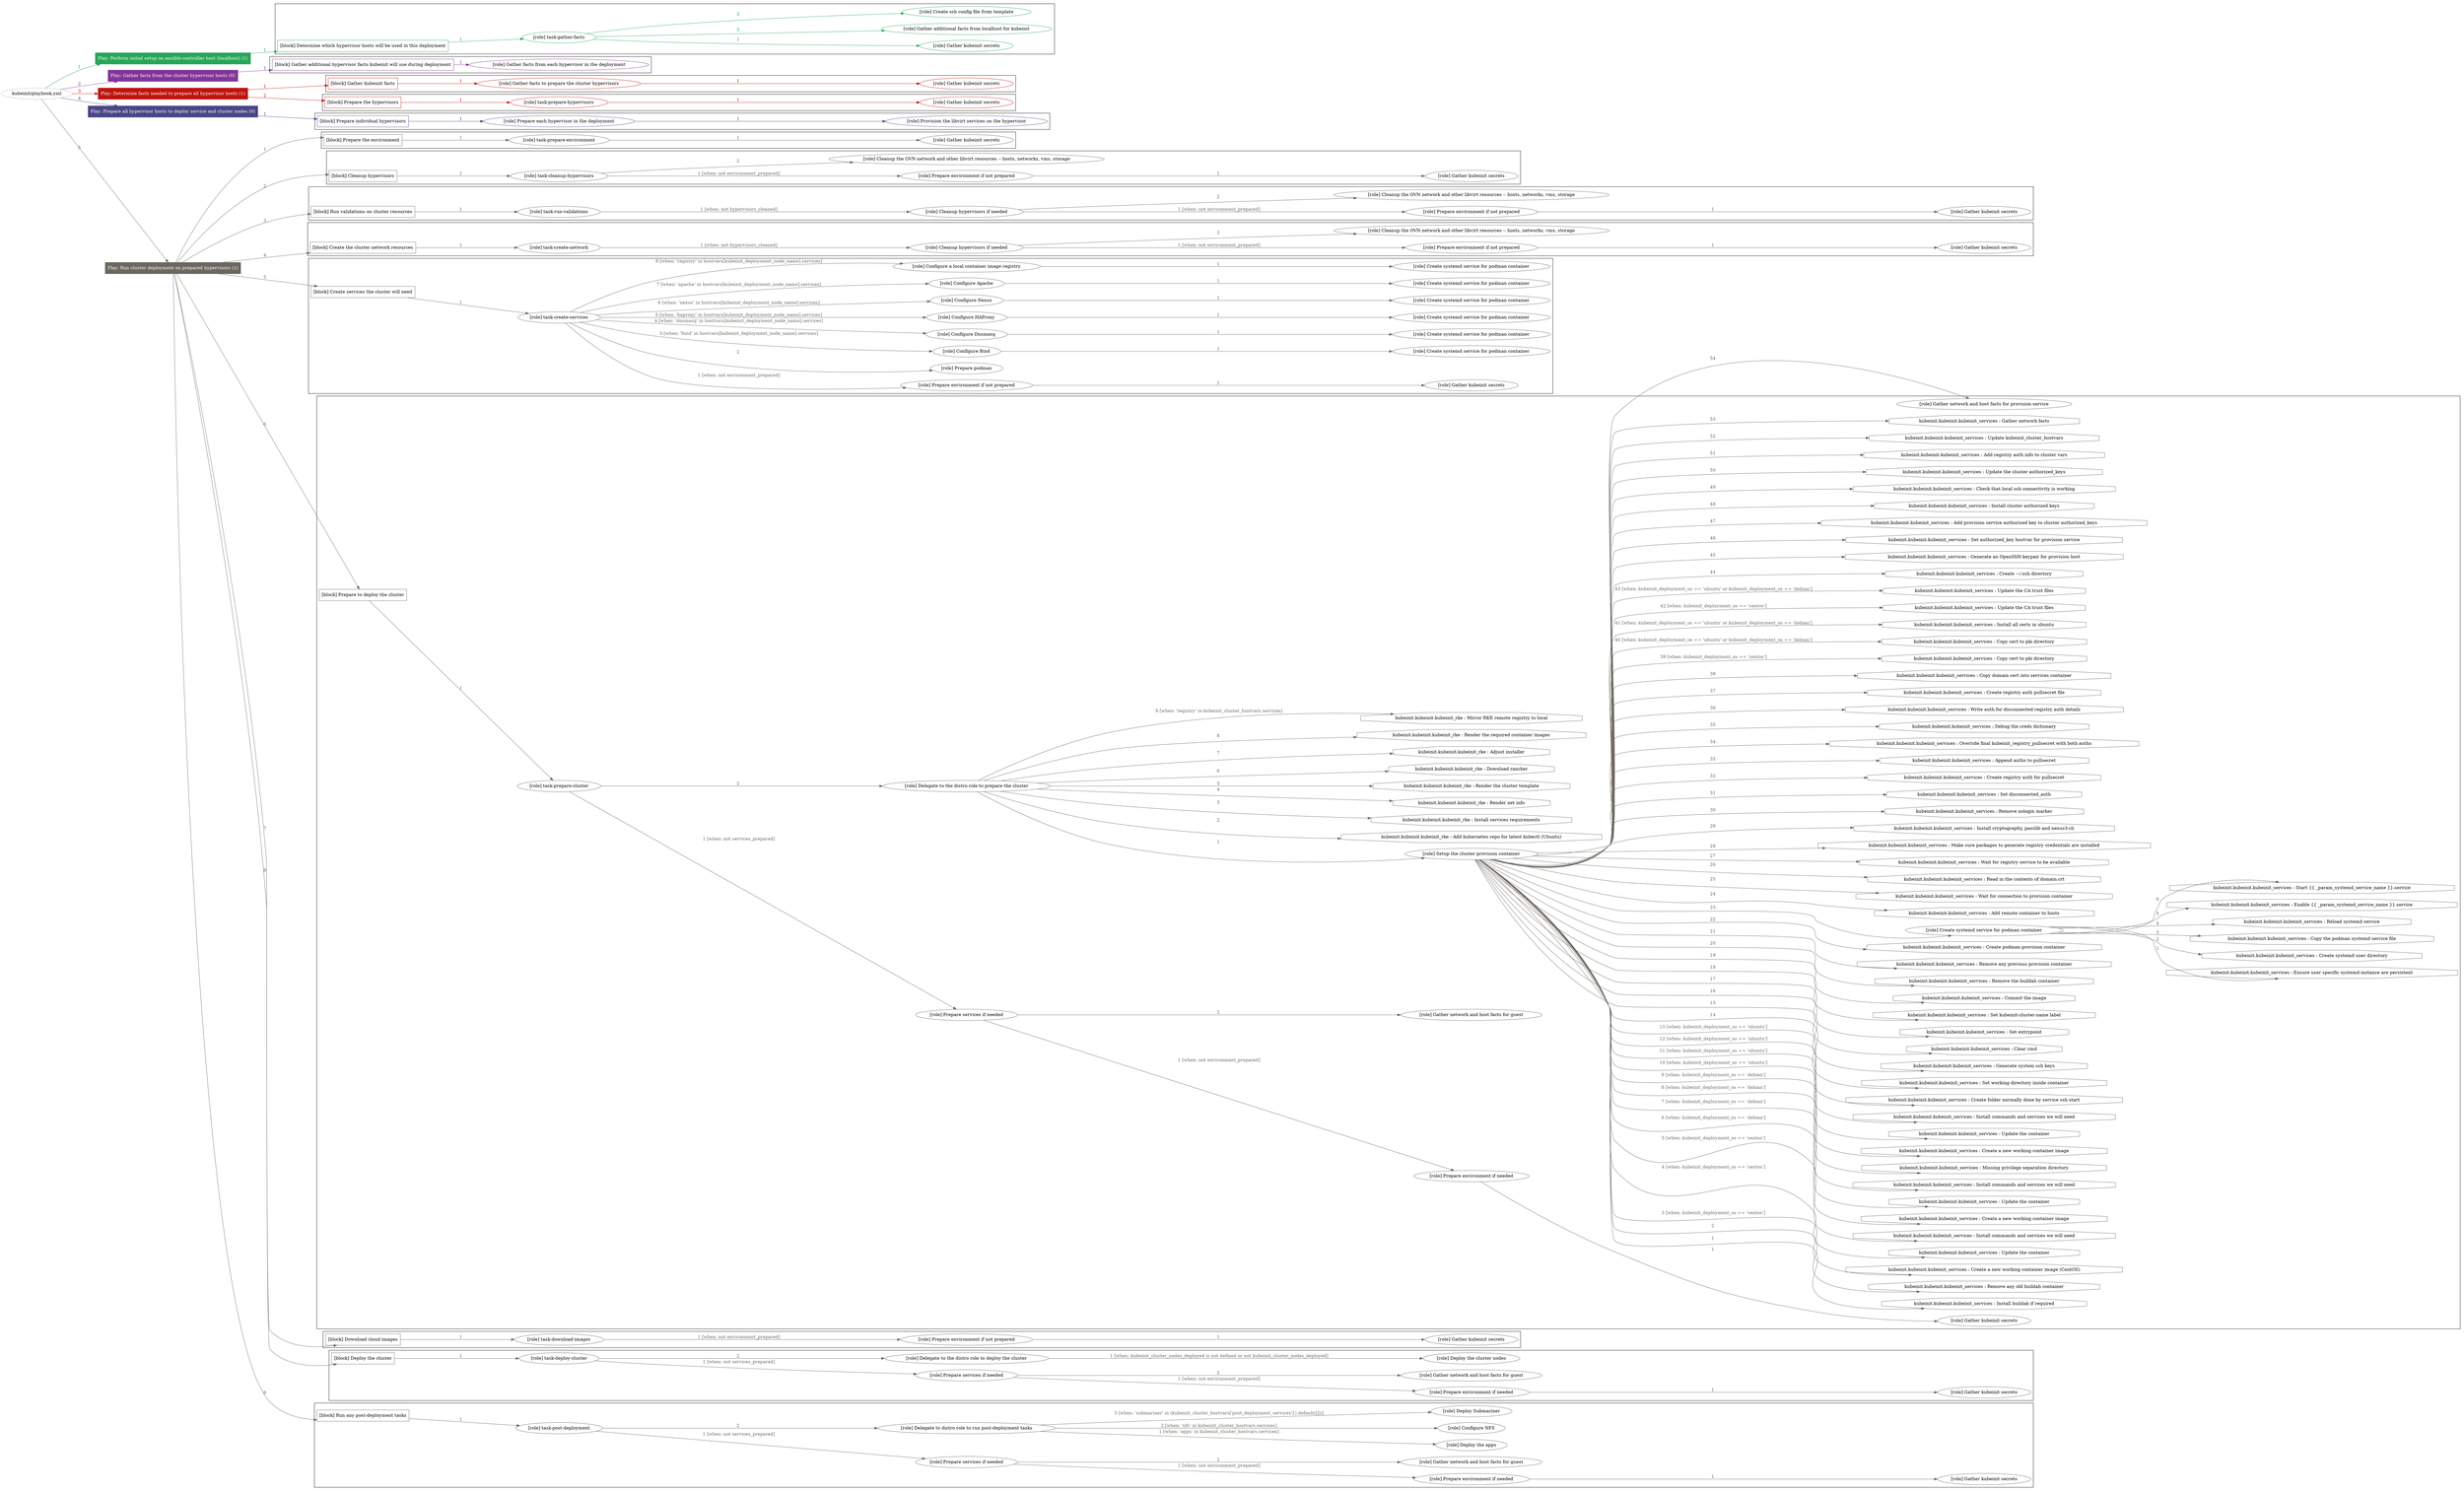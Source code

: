 digraph {
	graph [concentrate=true ordering=in rankdir=LR ratio=fill]
	edge [esep=5 sep=10]
	"kubeinit/playbook.yml" [URL="/home/runner/work/kubeinit/kubeinit/kubeinit/playbook.yml" id=playbook_ba7b165f style=dotted]
	"kubeinit/playbook.yml" -> play_adf07a1a [label="1 " color="#27a559" fontcolor="#27a559" id=edge_36ddac4a labeltooltip="1 " tooltip="1 "]
	subgraph "Play: Perform initial setup on ansible-controller host (localhost) (1)" {
		play_adf07a1a [label="Play: Perform initial setup on ansible-controller host (localhost) (1)" URL="/home/runner/work/kubeinit/kubeinit/kubeinit/playbook.yml" color="#27a559" fontcolor="#ffffff" id=play_adf07a1a shape=box style=filled tooltip=localhost]
		play_adf07a1a -> block_6f19a531 [label=1 color="#27a559" fontcolor="#27a559" id=edge_cff61a95 labeltooltip=1 tooltip=1]
		subgraph cluster_block_6f19a531 {
			block_6f19a531 [label="[block] Determine which hypervisor hosts will be used in this deployment" URL="/home/runner/work/kubeinit/kubeinit/kubeinit/playbook.yml" color="#27a559" id=block_6f19a531 labeltooltip="Determine which hypervisor hosts will be used in this deployment" shape=box tooltip="Determine which hypervisor hosts will be used in this deployment"]
			block_6f19a531 -> role_f68cfb7b [label="1 " color="#27a559" fontcolor="#27a559" id=edge_27393b95 labeltooltip="1 " tooltip="1 "]
			subgraph "task-gather-facts" {
				role_f68cfb7b [label="[role] task-gather-facts" URL="/home/runner/work/kubeinit/kubeinit/kubeinit/playbook.yml" color="#27a559" id=role_f68cfb7b tooltip="task-gather-facts"]
				role_f68cfb7b -> role_49cf900d [label="1 " color="#27a559" fontcolor="#27a559" id=edge_bb26189e labeltooltip="1 " tooltip="1 "]
				subgraph "Gather kubeinit secrets" {
					role_49cf900d [label="[role] Gather kubeinit secrets" URL="/home/runner/.ansible/collections/ansible_collections/kubeinit/kubeinit/roles/kubeinit_prepare/tasks/build_hypervisors_group.yml" color="#27a559" id=role_49cf900d tooltip="Gather kubeinit secrets"]
				}
				role_f68cfb7b -> role_b0a20a6b [label="2 " color="#27a559" fontcolor="#27a559" id=edge_622b741f labeltooltip="2 " tooltip="2 "]
				subgraph "Gather additional facts from localhost for kubeinit" {
					role_b0a20a6b [label="[role] Gather additional facts from localhost for kubeinit" URL="/home/runner/.ansible/collections/ansible_collections/kubeinit/kubeinit/roles/kubeinit_prepare/tasks/build_hypervisors_group.yml" color="#27a559" id=role_b0a20a6b tooltip="Gather additional facts from localhost for kubeinit"]
				}
				role_f68cfb7b -> role_e8b59b39 [label="3 " color="#27a559" fontcolor="#27a559" id=edge_01019db7 labeltooltip="3 " tooltip="3 "]
				subgraph "Create ssh config file from template" {
					role_e8b59b39 [label="[role] Create ssh config file from template" URL="/home/runner/.ansible/collections/ansible_collections/kubeinit/kubeinit/roles/kubeinit_prepare/tasks/build_hypervisors_group.yml" color="#27a559" id=role_e8b59b39 tooltip="Create ssh config file from template"]
				}
			}
		}
	}
	"kubeinit/playbook.yml" -> play_09755208 [label="2 " color="#823498" fontcolor="#823498" id=edge_463bf5a8 labeltooltip="2 " tooltip="2 "]
	subgraph "Play: Gather facts from the cluster hypervisor hosts (0)" {
		play_09755208 [label="Play: Gather facts from the cluster hypervisor hosts (0)" URL="/home/runner/work/kubeinit/kubeinit/kubeinit/playbook.yml" color="#823498" fontcolor="#ffffff" id=play_09755208 shape=box style=filled tooltip="Play: Gather facts from the cluster hypervisor hosts (0)"]
		play_09755208 -> block_058bcf1d [label=1 color="#823498" fontcolor="#823498" id=edge_c3adf8cd labeltooltip=1 tooltip=1]
		subgraph cluster_block_058bcf1d {
			block_058bcf1d [label="[block] Gather additional hypervisor facts kubeinit will use during deployment" URL="/home/runner/work/kubeinit/kubeinit/kubeinit/playbook.yml" color="#823498" id=block_058bcf1d labeltooltip="Gather additional hypervisor facts kubeinit will use during deployment" shape=box tooltip="Gather additional hypervisor facts kubeinit will use during deployment"]
			block_058bcf1d -> role_8e608bbb [label="1 " color="#823498" fontcolor="#823498" id=edge_b72b9b50 labeltooltip="1 " tooltip="1 "]
			subgraph "Gather facts from each hypervisor in the deployment" {
				role_8e608bbb [label="[role] Gather facts from each hypervisor in the deployment" URL="/home/runner/work/kubeinit/kubeinit/kubeinit/playbook.yml" color="#823498" id=role_8e608bbb tooltip="Gather facts from each hypervisor in the deployment"]
			}
		}
	}
	"kubeinit/playbook.yml" -> play_f2c28164 [label="3 " color="#bf140d" fontcolor="#bf140d" id=edge_26b6b210 labeltooltip="3 " tooltip="3 "]
	subgraph "Play: Determine facts needed to prepare all hypervisor hosts (1)" {
		play_f2c28164 [label="Play: Determine facts needed to prepare all hypervisor hosts (1)" URL="/home/runner/work/kubeinit/kubeinit/kubeinit/playbook.yml" color="#bf140d" fontcolor="#ffffff" id=play_f2c28164 shape=box style=filled tooltip=localhost]
		play_f2c28164 -> block_cce5481b [label=1 color="#bf140d" fontcolor="#bf140d" id=edge_39ed55cd labeltooltip=1 tooltip=1]
		subgraph cluster_block_cce5481b {
			block_cce5481b [label="[block] Gather kubeinit facts" URL="/home/runner/work/kubeinit/kubeinit/kubeinit/playbook.yml" color="#bf140d" id=block_cce5481b labeltooltip="Gather kubeinit facts" shape=box tooltip="Gather kubeinit facts"]
			block_cce5481b -> role_09c7af7b [label="1 " color="#bf140d" fontcolor="#bf140d" id=edge_b72d7889 labeltooltip="1 " tooltip="1 "]
			subgraph "Gather facts to prepare the cluster hypervisors" {
				role_09c7af7b [label="[role] Gather facts to prepare the cluster hypervisors" URL="/home/runner/work/kubeinit/kubeinit/kubeinit/playbook.yml" color="#bf140d" id=role_09c7af7b tooltip="Gather facts to prepare the cluster hypervisors"]
				role_09c7af7b -> role_73d54dc3 [label="1 " color="#bf140d" fontcolor="#bf140d" id=edge_9c6a637f labeltooltip="1 " tooltip="1 "]
				subgraph "Gather kubeinit secrets" {
					role_73d54dc3 [label="[role] Gather kubeinit secrets" URL="/home/runner/.ansible/collections/ansible_collections/kubeinit/kubeinit/roles/kubeinit_prepare/tasks/gather_kubeinit_facts.yml" color="#bf140d" id=role_73d54dc3 tooltip="Gather kubeinit secrets"]
				}
			}
		}
		play_f2c28164 -> block_7ae26c2e [label=2 color="#bf140d" fontcolor="#bf140d" id=edge_46846e77 labeltooltip=2 tooltip=2]
		subgraph cluster_block_7ae26c2e {
			block_7ae26c2e [label="[block] Prepare the hypervisors" URL="/home/runner/work/kubeinit/kubeinit/kubeinit/playbook.yml" color="#bf140d" id=block_7ae26c2e labeltooltip="Prepare the hypervisors" shape=box tooltip="Prepare the hypervisors"]
			block_7ae26c2e -> role_e2bc5f07 [label="1 " color="#bf140d" fontcolor="#bf140d" id=edge_b8d91d6a labeltooltip="1 " tooltip="1 "]
			subgraph "task-prepare-hypervisors" {
				role_e2bc5f07 [label="[role] task-prepare-hypervisors" URL="/home/runner/work/kubeinit/kubeinit/kubeinit/playbook.yml" color="#bf140d" id=role_e2bc5f07 tooltip="task-prepare-hypervisors"]
				role_e2bc5f07 -> role_58f5b8a6 [label="1 " color="#bf140d" fontcolor="#bf140d" id=edge_af77d92d labeltooltip="1 " tooltip="1 "]
				subgraph "Gather kubeinit secrets" {
					role_58f5b8a6 [label="[role] Gather kubeinit secrets" URL="/home/runner/.ansible/collections/ansible_collections/kubeinit/kubeinit/roles/kubeinit_prepare/tasks/gather_kubeinit_facts.yml" color="#bf140d" id=role_58f5b8a6 tooltip="Gather kubeinit secrets"]
				}
			}
		}
	}
	"kubeinit/playbook.yml" -> play_980ea3bd [label="4 " color="#4a4686" fontcolor="#4a4686" id=edge_c327aa0a labeltooltip="4 " tooltip="4 "]
	subgraph "Play: Prepare all hypervisor hosts to deploy service and cluster nodes (0)" {
		play_980ea3bd [label="Play: Prepare all hypervisor hosts to deploy service and cluster nodes (0)" URL="/home/runner/work/kubeinit/kubeinit/kubeinit/playbook.yml" color="#4a4686" fontcolor="#ffffff" id=play_980ea3bd shape=box style=filled tooltip="Play: Prepare all hypervisor hosts to deploy service and cluster nodes (0)"]
		play_980ea3bd -> block_e7d79d76 [label=1 color="#4a4686" fontcolor="#4a4686" id=edge_907b23f8 labeltooltip=1 tooltip=1]
		subgraph cluster_block_e7d79d76 {
			block_e7d79d76 [label="[block] Prepare individual hypervisors" URL="/home/runner/work/kubeinit/kubeinit/kubeinit/playbook.yml" color="#4a4686" id=block_e7d79d76 labeltooltip="Prepare individual hypervisors" shape=box tooltip="Prepare individual hypervisors"]
			block_e7d79d76 -> role_8944e6e8 [label="1 " color="#4a4686" fontcolor="#4a4686" id=edge_1246c88a labeltooltip="1 " tooltip="1 "]
			subgraph "Prepare each hypervisor in the deployment" {
				role_8944e6e8 [label="[role] Prepare each hypervisor in the deployment" URL="/home/runner/work/kubeinit/kubeinit/kubeinit/playbook.yml" color="#4a4686" id=role_8944e6e8 tooltip="Prepare each hypervisor in the deployment"]
				role_8944e6e8 -> role_d49817c6 [label="1 " color="#4a4686" fontcolor="#4a4686" id=edge_4e21ff32 labeltooltip="1 " tooltip="1 "]
				subgraph "Provision the libvirt services on the hypervisor" {
					role_d49817c6 [label="[role] Provision the libvirt services on the hypervisor" URL="/home/runner/.ansible/collections/ansible_collections/kubeinit/kubeinit/roles/kubeinit_prepare/tasks/prepare_hypervisor.yml" color="#4a4686" id=role_d49817c6 tooltip="Provision the libvirt services on the hypervisor"]
				}
			}
		}
	}
	"kubeinit/playbook.yml" -> play_718583b1 [label="5 " color="#6c6760" fontcolor="#6c6760" id=edge_623eb556 labeltooltip="5 " tooltip="5 "]
	subgraph "Play: Run cluster deployment on prepared hypervisors (1)" {
		play_718583b1 [label="Play: Run cluster deployment on prepared hypervisors (1)" URL="/home/runner/work/kubeinit/kubeinit/kubeinit/playbook.yml" color="#6c6760" fontcolor="#ffffff" id=play_718583b1 shape=box style=filled tooltip=localhost]
		play_718583b1 -> block_2bcfda90 [label=1 color="#6c6760" fontcolor="#6c6760" id=edge_672bb2a4 labeltooltip=1 tooltip=1]
		subgraph cluster_block_2bcfda90 {
			block_2bcfda90 [label="[block] Prepare the environment" URL="/home/runner/work/kubeinit/kubeinit/kubeinit/playbook.yml" color="#6c6760" id=block_2bcfda90 labeltooltip="Prepare the environment" shape=box tooltip="Prepare the environment"]
			block_2bcfda90 -> role_3a93e98c [label="1 " color="#6c6760" fontcolor="#6c6760" id=edge_0aa6c6ff labeltooltip="1 " tooltip="1 "]
			subgraph "task-prepare-environment" {
				role_3a93e98c [label="[role] task-prepare-environment" URL="/home/runner/work/kubeinit/kubeinit/kubeinit/playbook.yml" color="#6c6760" id=role_3a93e98c tooltip="task-prepare-environment"]
				role_3a93e98c -> role_8175a4af [label="1 " color="#6c6760" fontcolor="#6c6760" id=edge_5799b1fa labeltooltip="1 " tooltip="1 "]
				subgraph "Gather kubeinit secrets" {
					role_8175a4af [label="[role] Gather kubeinit secrets" URL="/home/runner/.ansible/collections/ansible_collections/kubeinit/kubeinit/roles/kubeinit_prepare/tasks/gather_kubeinit_facts.yml" color="#6c6760" id=role_8175a4af tooltip="Gather kubeinit secrets"]
				}
			}
		}
		play_718583b1 -> block_a7b518be [label=2 color="#6c6760" fontcolor="#6c6760" id=edge_82179a23 labeltooltip=2 tooltip=2]
		subgraph cluster_block_a7b518be {
			block_a7b518be [label="[block] Cleanup hypervisors" URL="/home/runner/work/kubeinit/kubeinit/kubeinit/playbook.yml" color="#6c6760" id=block_a7b518be labeltooltip="Cleanup hypervisors" shape=box tooltip="Cleanup hypervisors"]
			block_a7b518be -> role_d11cc953 [label="1 " color="#6c6760" fontcolor="#6c6760" id=edge_ccb566dd labeltooltip="1 " tooltip="1 "]
			subgraph "task-cleanup-hypervisors" {
				role_d11cc953 [label="[role] task-cleanup-hypervisors" URL="/home/runner/work/kubeinit/kubeinit/kubeinit/playbook.yml" color="#6c6760" id=role_d11cc953 tooltip="task-cleanup-hypervisors"]
				role_d11cc953 -> role_58e67daa [label="1 [when: not environment_prepared]" color="#6c6760" fontcolor="#6c6760" id=edge_78605c6b labeltooltip="1 [when: not environment_prepared]" tooltip="1 [when: not environment_prepared]"]
				subgraph "Prepare environment if not prepared" {
					role_58e67daa [label="[role] Prepare environment if not prepared" URL="/home/runner/.ansible/collections/ansible_collections/kubeinit/kubeinit/roles/kubeinit_prepare/tasks/cleanup_hypervisors.yml" color="#6c6760" id=role_58e67daa tooltip="Prepare environment if not prepared"]
					role_58e67daa -> role_a455c265 [label="1 " color="#6c6760" fontcolor="#6c6760" id=edge_26702f7d labeltooltip="1 " tooltip="1 "]
					subgraph "Gather kubeinit secrets" {
						role_a455c265 [label="[role] Gather kubeinit secrets" URL="/home/runner/.ansible/collections/ansible_collections/kubeinit/kubeinit/roles/kubeinit_prepare/tasks/gather_kubeinit_facts.yml" color="#6c6760" id=role_a455c265 tooltip="Gather kubeinit secrets"]
					}
				}
				role_d11cc953 -> role_3dafe8b4 [label="2 " color="#6c6760" fontcolor="#6c6760" id=edge_cd80b599 labeltooltip="2 " tooltip="2 "]
				subgraph "Cleanup the OVN network and other libvirt resources -- hosts, networks, vms, storage" {
					role_3dafe8b4 [label="[role] Cleanup the OVN network and other libvirt resources -- hosts, networks, vms, storage" URL="/home/runner/.ansible/collections/ansible_collections/kubeinit/kubeinit/roles/kubeinit_prepare/tasks/cleanup_hypervisors.yml" color="#6c6760" id=role_3dafe8b4 tooltip="Cleanup the OVN network and other libvirt resources -- hosts, networks, vms, storage"]
				}
			}
		}
		play_718583b1 -> block_4cd46f41 [label=3 color="#6c6760" fontcolor="#6c6760" id=edge_4bfaafaa labeltooltip=3 tooltip=3]
		subgraph cluster_block_4cd46f41 {
			block_4cd46f41 [label="[block] Run validations on cluster resources" URL="/home/runner/work/kubeinit/kubeinit/kubeinit/playbook.yml" color="#6c6760" id=block_4cd46f41 labeltooltip="Run validations on cluster resources" shape=box tooltip="Run validations on cluster resources"]
			block_4cd46f41 -> role_33140df8 [label="1 " color="#6c6760" fontcolor="#6c6760" id=edge_88d064e2 labeltooltip="1 " tooltip="1 "]
			subgraph "task-run-validations" {
				role_33140df8 [label="[role] task-run-validations" URL="/home/runner/work/kubeinit/kubeinit/kubeinit/playbook.yml" color="#6c6760" id=role_33140df8 tooltip="task-run-validations"]
				role_33140df8 -> role_4365a0e8 [label="1 [when: not hypervisors_cleaned]" color="#6c6760" fontcolor="#6c6760" id=edge_5dd1c2e6 labeltooltip="1 [when: not hypervisors_cleaned]" tooltip="1 [when: not hypervisors_cleaned]"]
				subgraph "Cleanup hypervisors if needed" {
					role_4365a0e8 [label="[role] Cleanup hypervisors if needed" URL="/home/runner/.ansible/collections/ansible_collections/kubeinit/kubeinit/roles/kubeinit_validations/tasks/main.yml" color="#6c6760" id=role_4365a0e8 tooltip="Cleanup hypervisors if needed"]
					role_4365a0e8 -> role_8c828525 [label="1 [when: not environment_prepared]" color="#6c6760" fontcolor="#6c6760" id=edge_9ddf0e37 labeltooltip="1 [when: not environment_prepared]" tooltip="1 [when: not environment_prepared]"]
					subgraph "Prepare environment if not prepared" {
						role_8c828525 [label="[role] Prepare environment if not prepared" URL="/home/runner/.ansible/collections/ansible_collections/kubeinit/kubeinit/roles/kubeinit_prepare/tasks/cleanup_hypervisors.yml" color="#6c6760" id=role_8c828525 tooltip="Prepare environment if not prepared"]
						role_8c828525 -> role_03673561 [label="1 " color="#6c6760" fontcolor="#6c6760" id=edge_a2d33157 labeltooltip="1 " tooltip="1 "]
						subgraph "Gather kubeinit secrets" {
							role_03673561 [label="[role] Gather kubeinit secrets" URL="/home/runner/.ansible/collections/ansible_collections/kubeinit/kubeinit/roles/kubeinit_prepare/tasks/gather_kubeinit_facts.yml" color="#6c6760" id=role_03673561 tooltip="Gather kubeinit secrets"]
						}
					}
					role_4365a0e8 -> role_bc05172e [label="2 " color="#6c6760" fontcolor="#6c6760" id=edge_93f850ca labeltooltip="2 " tooltip="2 "]
					subgraph "Cleanup the OVN network and other libvirt resources -- hosts, networks, vms, storage" {
						role_bc05172e [label="[role] Cleanup the OVN network and other libvirt resources -- hosts, networks, vms, storage" URL="/home/runner/.ansible/collections/ansible_collections/kubeinit/kubeinit/roles/kubeinit_prepare/tasks/cleanup_hypervisors.yml" color="#6c6760" id=role_bc05172e tooltip="Cleanup the OVN network and other libvirt resources -- hosts, networks, vms, storage"]
					}
				}
			}
		}
		play_718583b1 -> block_dcded685 [label=4 color="#6c6760" fontcolor="#6c6760" id=edge_8e704001 labeltooltip=4 tooltip=4]
		subgraph cluster_block_dcded685 {
			block_dcded685 [label="[block] Create the cluster network resources" URL="/home/runner/work/kubeinit/kubeinit/kubeinit/playbook.yml" color="#6c6760" id=block_dcded685 labeltooltip="Create the cluster network resources" shape=box tooltip="Create the cluster network resources"]
			block_dcded685 -> role_558c4ce6 [label="1 " color="#6c6760" fontcolor="#6c6760" id=edge_611fe3ba labeltooltip="1 " tooltip="1 "]
			subgraph "task-create-network" {
				role_558c4ce6 [label="[role] task-create-network" URL="/home/runner/work/kubeinit/kubeinit/kubeinit/playbook.yml" color="#6c6760" id=role_558c4ce6 tooltip="task-create-network"]
				role_558c4ce6 -> role_166588bd [label="1 [when: not hypervisors_cleaned]" color="#6c6760" fontcolor="#6c6760" id=edge_1609703f labeltooltip="1 [when: not hypervisors_cleaned]" tooltip="1 [when: not hypervisors_cleaned]"]
				subgraph "Cleanup hypervisors if needed" {
					role_166588bd [label="[role] Cleanup hypervisors if needed" URL="/home/runner/.ansible/collections/ansible_collections/kubeinit/kubeinit/roles/kubeinit_libvirt/tasks/create_network.yml" color="#6c6760" id=role_166588bd tooltip="Cleanup hypervisors if needed"]
					role_166588bd -> role_60f99fca [label="1 [when: not environment_prepared]" color="#6c6760" fontcolor="#6c6760" id=edge_043bfdc6 labeltooltip="1 [when: not environment_prepared]" tooltip="1 [when: not environment_prepared]"]
					subgraph "Prepare environment if not prepared" {
						role_60f99fca [label="[role] Prepare environment if not prepared" URL="/home/runner/.ansible/collections/ansible_collections/kubeinit/kubeinit/roles/kubeinit_prepare/tasks/cleanup_hypervisors.yml" color="#6c6760" id=role_60f99fca tooltip="Prepare environment if not prepared"]
						role_60f99fca -> role_fbe042bb [label="1 " color="#6c6760" fontcolor="#6c6760" id=edge_c5c189c6 labeltooltip="1 " tooltip="1 "]
						subgraph "Gather kubeinit secrets" {
							role_fbe042bb [label="[role] Gather kubeinit secrets" URL="/home/runner/.ansible/collections/ansible_collections/kubeinit/kubeinit/roles/kubeinit_prepare/tasks/gather_kubeinit_facts.yml" color="#6c6760" id=role_fbe042bb tooltip="Gather kubeinit secrets"]
						}
					}
					role_166588bd -> role_16caab44 [label="2 " color="#6c6760" fontcolor="#6c6760" id=edge_e5adadea labeltooltip="2 " tooltip="2 "]
					subgraph "Cleanup the OVN network and other libvirt resources -- hosts, networks, vms, storage" {
						role_16caab44 [label="[role] Cleanup the OVN network and other libvirt resources -- hosts, networks, vms, storage" URL="/home/runner/.ansible/collections/ansible_collections/kubeinit/kubeinit/roles/kubeinit_prepare/tasks/cleanup_hypervisors.yml" color="#6c6760" id=role_16caab44 tooltip="Cleanup the OVN network and other libvirt resources -- hosts, networks, vms, storage"]
					}
				}
			}
		}
		play_718583b1 -> block_12af09b9 [label=5 color="#6c6760" fontcolor="#6c6760" id=edge_2e5f33bb labeltooltip=5 tooltip=5]
		subgraph cluster_block_12af09b9 {
			block_12af09b9 [label="[block] Create services the cluster will need" URL="/home/runner/work/kubeinit/kubeinit/kubeinit/playbook.yml" color="#6c6760" id=block_12af09b9 labeltooltip="Create services the cluster will need" shape=box tooltip="Create services the cluster will need"]
			block_12af09b9 -> role_1cb0d4e0 [label="1 " color="#6c6760" fontcolor="#6c6760" id=edge_4f7d6448 labeltooltip="1 " tooltip="1 "]
			subgraph "task-create-services" {
				role_1cb0d4e0 [label="[role] task-create-services" URL="/home/runner/work/kubeinit/kubeinit/kubeinit/playbook.yml" color="#6c6760" id=role_1cb0d4e0 tooltip="task-create-services"]
				role_1cb0d4e0 -> role_d9457f7e [label="1 [when: not environment_prepared]" color="#6c6760" fontcolor="#6c6760" id=edge_5cdf3256 labeltooltip="1 [when: not environment_prepared]" tooltip="1 [when: not environment_prepared]"]
				subgraph "Prepare environment if not prepared" {
					role_d9457f7e [label="[role] Prepare environment if not prepared" URL="/home/runner/.ansible/collections/ansible_collections/kubeinit/kubeinit/roles/kubeinit_services/tasks/main.yml" color="#6c6760" id=role_d9457f7e tooltip="Prepare environment if not prepared"]
					role_d9457f7e -> role_7ca3142c [label="1 " color="#6c6760" fontcolor="#6c6760" id=edge_77ecc384 labeltooltip="1 " tooltip="1 "]
					subgraph "Gather kubeinit secrets" {
						role_7ca3142c [label="[role] Gather kubeinit secrets" URL="/home/runner/.ansible/collections/ansible_collections/kubeinit/kubeinit/roles/kubeinit_prepare/tasks/gather_kubeinit_facts.yml" color="#6c6760" id=role_7ca3142c tooltip="Gather kubeinit secrets"]
					}
				}
				role_1cb0d4e0 -> role_8fcd32d3 [label="2 " color="#6c6760" fontcolor="#6c6760" id=edge_91f039a6 labeltooltip="2 " tooltip="2 "]
				subgraph "Prepare podman" {
					role_8fcd32d3 [label="[role] Prepare podman" URL="/home/runner/.ansible/collections/ansible_collections/kubeinit/kubeinit/roles/kubeinit_services/tasks/00_create_service_pod.yml" color="#6c6760" id=role_8fcd32d3 tooltip="Prepare podman"]
				}
				role_1cb0d4e0 -> role_95c5dd1d [label="3 [when: 'bind' in hostvars[kubeinit_deployment_node_name].services]" color="#6c6760" fontcolor="#6c6760" id=edge_133a7124 labeltooltip="3 [when: 'bind' in hostvars[kubeinit_deployment_node_name].services]" tooltip="3 [when: 'bind' in hostvars[kubeinit_deployment_node_name].services]"]
				subgraph "Configure Bind" {
					role_95c5dd1d [label="[role] Configure Bind" URL="/home/runner/.ansible/collections/ansible_collections/kubeinit/kubeinit/roles/kubeinit_services/tasks/start_services_containers.yml" color="#6c6760" id=role_95c5dd1d tooltip="Configure Bind"]
					role_95c5dd1d -> role_5804968e [label="1 " color="#6c6760" fontcolor="#6c6760" id=edge_296e124c labeltooltip="1 " tooltip="1 "]
					subgraph "Create systemd service for podman container" {
						role_5804968e [label="[role] Create systemd service for podman container" URL="/home/runner/.ansible/collections/ansible_collections/kubeinit/kubeinit/roles/kubeinit_bind/tasks/main.yml" color="#6c6760" id=role_5804968e tooltip="Create systemd service for podman container"]
					}
				}
				role_1cb0d4e0 -> role_c50c559c [label="4 [when: 'dnsmasq' in hostvars[kubeinit_deployment_node_name].services]" color="#6c6760" fontcolor="#6c6760" id=edge_b427d7c5 labeltooltip="4 [when: 'dnsmasq' in hostvars[kubeinit_deployment_node_name].services]" tooltip="4 [when: 'dnsmasq' in hostvars[kubeinit_deployment_node_name].services]"]
				subgraph "Configure Dnsmasq" {
					role_c50c559c [label="[role] Configure Dnsmasq" URL="/home/runner/.ansible/collections/ansible_collections/kubeinit/kubeinit/roles/kubeinit_services/tasks/start_services_containers.yml" color="#6c6760" id=role_c50c559c tooltip="Configure Dnsmasq"]
					role_c50c559c -> role_92b67392 [label="1 " color="#6c6760" fontcolor="#6c6760" id=edge_51f93b84 labeltooltip="1 " tooltip="1 "]
					subgraph "Create systemd service for podman container" {
						role_92b67392 [label="[role] Create systemd service for podman container" URL="/home/runner/.ansible/collections/ansible_collections/kubeinit/kubeinit/roles/kubeinit_dnsmasq/tasks/main.yml" color="#6c6760" id=role_92b67392 tooltip="Create systemd service for podman container"]
					}
				}
				role_1cb0d4e0 -> role_ba3ada7a [label="5 [when: 'haproxy' in hostvars[kubeinit_deployment_node_name].services]" color="#6c6760" fontcolor="#6c6760" id=edge_57233d27 labeltooltip="5 [when: 'haproxy' in hostvars[kubeinit_deployment_node_name].services]" tooltip="5 [when: 'haproxy' in hostvars[kubeinit_deployment_node_name].services]"]
				subgraph "Configure HAProxy" {
					role_ba3ada7a [label="[role] Configure HAProxy" URL="/home/runner/.ansible/collections/ansible_collections/kubeinit/kubeinit/roles/kubeinit_services/tasks/start_services_containers.yml" color="#6c6760" id=role_ba3ada7a tooltip="Configure HAProxy"]
					role_ba3ada7a -> role_49ad2e21 [label="1 " color="#6c6760" fontcolor="#6c6760" id=edge_025f54e1 labeltooltip="1 " tooltip="1 "]
					subgraph "Create systemd service for podman container" {
						role_49ad2e21 [label="[role] Create systemd service for podman container" URL="/home/runner/.ansible/collections/ansible_collections/kubeinit/kubeinit/roles/kubeinit_haproxy/tasks/main.yml" color="#6c6760" id=role_49ad2e21 tooltip="Create systemd service for podman container"]
					}
				}
				role_1cb0d4e0 -> role_39de5287 [label="6 [when: 'nexus' in hostvars[kubeinit_deployment_node_name].services]" color="#6c6760" fontcolor="#6c6760" id=edge_0b7be584 labeltooltip="6 [when: 'nexus' in hostvars[kubeinit_deployment_node_name].services]" tooltip="6 [when: 'nexus' in hostvars[kubeinit_deployment_node_name].services]"]
				subgraph "Configure Nexus" {
					role_39de5287 [label="[role] Configure Nexus" URL="/home/runner/.ansible/collections/ansible_collections/kubeinit/kubeinit/roles/kubeinit_services/tasks/start_services_containers.yml" color="#6c6760" id=role_39de5287 tooltip="Configure Nexus"]
					role_39de5287 -> role_d59b81df [label="1 " color="#6c6760" fontcolor="#6c6760" id=edge_e7136c57 labeltooltip="1 " tooltip="1 "]
					subgraph "Create systemd service for podman container" {
						role_d59b81df [label="[role] Create systemd service for podman container" URL="/home/runner/.ansible/collections/ansible_collections/kubeinit/kubeinit/roles/kubeinit_nexus/tasks/main.yml" color="#6c6760" id=role_d59b81df tooltip="Create systemd service for podman container"]
					}
				}
				role_1cb0d4e0 -> role_5029ccdb [label="7 [when: 'apache' in hostvars[kubeinit_deployment_node_name].services]" color="#6c6760" fontcolor="#6c6760" id=edge_1f330a7f labeltooltip="7 [when: 'apache' in hostvars[kubeinit_deployment_node_name].services]" tooltip="7 [when: 'apache' in hostvars[kubeinit_deployment_node_name].services]"]
				subgraph "Configure Apache" {
					role_5029ccdb [label="[role] Configure Apache" URL="/home/runner/.ansible/collections/ansible_collections/kubeinit/kubeinit/roles/kubeinit_services/tasks/start_services_containers.yml" color="#6c6760" id=role_5029ccdb tooltip="Configure Apache"]
					role_5029ccdb -> role_fe0b04e3 [label="1 " color="#6c6760" fontcolor="#6c6760" id=edge_9f1f6d80 labeltooltip="1 " tooltip="1 "]
					subgraph "Create systemd service for podman container" {
						role_fe0b04e3 [label="[role] Create systemd service for podman container" URL="/home/runner/.ansible/collections/ansible_collections/kubeinit/kubeinit/roles/kubeinit_apache/tasks/main.yml" color="#6c6760" id=role_fe0b04e3 tooltip="Create systemd service for podman container"]
					}
				}
				role_1cb0d4e0 -> role_81c93787 [label="8 [when: 'registry' in hostvars[kubeinit_deployment_node_name].services]" color="#6c6760" fontcolor="#6c6760" id=edge_269e3728 labeltooltip="8 [when: 'registry' in hostvars[kubeinit_deployment_node_name].services]" tooltip="8 [when: 'registry' in hostvars[kubeinit_deployment_node_name].services]"]
				subgraph "Configure a local container image registry" {
					role_81c93787 [label="[role] Configure a local container image registry" URL="/home/runner/.ansible/collections/ansible_collections/kubeinit/kubeinit/roles/kubeinit_services/tasks/start_services_containers.yml" color="#6c6760" id=role_81c93787 tooltip="Configure a local container image registry"]
					role_81c93787 -> role_389e96e8 [label="1 " color="#6c6760" fontcolor="#6c6760" id=edge_dea5e2ce labeltooltip="1 " tooltip="1 "]
					subgraph "Create systemd service for podman container" {
						role_389e96e8 [label="[role] Create systemd service for podman container" URL="/home/runner/.ansible/collections/ansible_collections/kubeinit/kubeinit/roles/kubeinit_registry/tasks/main.yml" color="#6c6760" id=role_389e96e8 tooltip="Create systemd service for podman container"]
					}
				}
			}
		}
		play_718583b1 -> block_21253f1b [label=6 color="#6c6760" fontcolor="#6c6760" id=edge_54196de0 labeltooltip=6 tooltip=6]
		subgraph cluster_block_21253f1b {
			block_21253f1b [label="[block] Prepare to deploy the cluster" URL="/home/runner/work/kubeinit/kubeinit/kubeinit/playbook.yml" color="#6c6760" id=block_21253f1b labeltooltip="Prepare to deploy the cluster" shape=box tooltip="Prepare to deploy the cluster"]
			block_21253f1b -> role_509462fd [label="1 " color="#6c6760" fontcolor="#6c6760" id=edge_3f67fa33 labeltooltip="1 " tooltip="1 "]
			subgraph "task-prepare-cluster" {
				role_509462fd [label="[role] task-prepare-cluster" URL="/home/runner/work/kubeinit/kubeinit/kubeinit/playbook.yml" color="#6c6760" id=role_509462fd tooltip="task-prepare-cluster"]
				role_509462fd -> role_466d1ebf [label="1 [when: not services_prepared]" color="#6c6760" fontcolor="#6c6760" id=edge_fd0f655a labeltooltip="1 [when: not services_prepared]" tooltip="1 [when: not services_prepared]"]
				subgraph "Prepare services if needed" {
					role_466d1ebf [label="[role] Prepare services if needed" URL="/home/runner/.ansible/collections/ansible_collections/kubeinit/kubeinit/roles/kubeinit_prepare/tasks/prepare_cluster.yml" color="#6c6760" id=role_466d1ebf tooltip="Prepare services if needed"]
					role_466d1ebf -> role_e49d31d3 [label="1 [when: not environment_prepared]" color="#6c6760" fontcolor="#6c6760" id=edge_9521a70e labeltooltip="1 [when: not environment_prepared]" tooltip="1 [when: not environment_prepared]"]
					subgraph "Prepare environment if needed" {
						role_e49d31d3 [label="[role] Prepare environment if needed" URL="/home/runner/.ansible/collections/ansible_collections/kubeinit/kubeinit/roles/kubeinit_services/tasks/prepare_services.yml" color="#6c6760" id=role_e49d31d3 tooltip="Prepare environment if needed"]
						role_e49d31d3 -> role_6bef97ce [label="1 " color="#6c6760" fontcolor="#6c6760" id=edge_639177cd labeltooltip="1 " tooltip="1 "]
						subgraph "Gather kubeinit secrets" {
							role_6bef97ce [label="[role] Gather kubeinit secrets" URL="/home/runner/.ansible/collections/ansible_collections/kubeinit/kubeinit/roles/kubeinit_prepare/tasks/gather_kubeinit_facts.yml" color="#6c6760" id=role_6bef97ce tooltip="Gather kubeinit secrets"]
						}
					}
					role_466d1ebf -> role_3fe499f7 [label="2 " color="#6c6760" fontcolor="#6c6760" id=edge_db0d028e labeltooltip="2 " tooltip="2 "]
					subgraph "Gather network and host facts for guest" {
						role_3fe499f7 [label="[role] Gather network and host facts for guest" URL="/home/runner/.ansible/collections/ansible_collections/kubeinit/kubeinit/roles/kubeinit_services/tasks/prepare_services.yml" color="#6c6760" id=role_3fe499f7 tooltip="Gather network and host facts for guest"]
					}
				}
				role_509462fd -> role_ff179c48 [label="2 " color="#6c6760" fontcolor="#6c6760" id=edge_92a04a23 labeltooltip="2 " tooltip="2 "]
				subgraph "Delegate to the distro role to prepare the cluster" {
					role_ff179c48 [label="[role] Delegate to the distro role to prepare the cluster" URL="/home/runner/.ansible/collections/ansible_collections/kubeinit/kubeinit/roles/kubeinit_prepare/tasks/prepare_cluster.yml" color="#6c6760" id=role_ff179c48 tooltip="Delegate to the distro role to prepare the cluster"]
					role_ff179c48 -> role_94427fb4 [label="1 " color="#6c6760" fontcolor="#6c6760" id=edge_7051d0f2 labeltooltip="1 " tooltip="1 "]
					subgraph "Setup the cluster provision container" {
						role_94427fb4 [label="[role] Setup the cluster provision container" URL="/home/runner/.ansible/collections/ansible_collections/kubeinit/kubeinit/roles/kubeinit_rke/tasks/prepare_cluster.yml" color="#6c6760" id=role_94427fb4 tooltip="Setup the cluster provision container"]
						task_e598845f [label="kubeinit.kubeinit.kubeinit_services : Install buildah if required" URL="/home/runner/.ansible/collections/ansible_collections/kubeinit/kubeinit/roles/kubeinit_services/tasks/create_provision_container.yml" color="#6c6760" id=task_e598845f shape=octagon tooltip="kubeinit.kubeinit.kubeinit_services : Install buildah if required"]
						role_94427fb4 -> task_e598845f [label="1 " color="#6c6760" fontcolor="#6c6760" id=edge_faa18f82 labeltooltip="1 " tooltip="1 "]
						task_ffada013 [label="kubeinit.kubeinit.kubeinit_services : Remove any old buildah container" URL="/home/runner/.ansible/collections/ansible_collections/kubeinit/kubeinit/roles/kubeinit_services/tasks/create_provision_container.yml" color="#6c6760" id=task_ffada013 shape=octagon tooltip="kubeinit.kubeinit.kubeinit_services : Remove any old buildah container"]
						role_94427fb4 -> task_ffada013 [label="2 " color="#6c6760" fontcolor="#6c6760" id=edge_e9601f2d labeltooltip="2 " tooltip="2 "]
						task_ccb1b14b [label="kubeinit.kubeinit.kubeinit_services : Create a new working container image (CentOS)" URL="/home/runner/.ansible/collections/ansible_collections/kubeinit/kubeinit/roles/kubeinit_services/tasks/create_provision_container.yml" color="#6c6760" id=task_ccb1b14b shape=octagon tooltip="kubeinit.kubeinit.kubeinit_services : Create a new working container image (CentOS)"]
						role_94427fb4 -> task_ccb1b14b [label="3 [when: kubeinit_deployment_os == 'centos']" color="#6c6760" fontcolor="#6c6760" id=edge_9022d663 labeltooltip="3 [when: kubeinit_deployment_os == 'centos']" tooltip="3 [when: kubeinit_deployment_os == 'centos']"]
						task_2d0ba591 [label="kubeinit.kubeinit.kubeinit_services : Update the container" URL="/home/runner/.ansible/collections/ansible_collections/kubeinit/kubeinit/roles/kubeinit_services/tasks/create_provision_container.yml" color="#6c6760" id=task_2d0ba591 shape=octagon tooltip="kubeinit.kubeinit.kubeinit_services : Update the container"]
						role_94427fb4 -> task_2d0ba591 [label="4 [when: kubeinit_deployment_os == 'centos']" color="#6c6760" fontcolor="#6c6760" id=edge_d11ac4de labeltooltip="4 [when: kubeinit_deployment_os == 'centos']" tooltip="4 [when: kubeinit_deployment_os == 'centos']"]
						task_f1a6cfe7 [label="kubeinit.kubeinit.kubeinit_services : Install commands and services we will need" URL="/home/runner/.ansible/collections/ansible_collections/kubeinit/kubeinit/roles/kubeinit_services/tasks/create_provision_container.yml" color="#6c6760" id=task_f1a6cfe7 shape=octagon tooltip="kubeinit.kubeinit.kubeinit_services : Install commands and services we will need"]
						role_94427fb4 -> task_f1a6cfe7 [label="5 [when: kubeinit_deployment_os == 'centos']" color="#6c6760" fontcolor="#6c6760" id=edge_95e1770c labeltooltip="5 [when: kubeinit_deployment_os == 'centos']" tooltip="5 [when: kubeinit_deployment_os == 'centos']"]
						task_ed073100 [label="kubeinit.kubeinit.kubeinit_services : Create a new working container image" URL="/home/runner/.ansible/collections/ansible_collections/kubeinit/kubeinit/roles/kubeinit_services/tasks/create_provision_container.yml" color="#6c6760" id=task_ed073100 shape=octagon tooltip="kubeinit.kubeinit.kubeinit_services : Create a new working container image"]
						role_94427fb4 -> task_ed073100 [label="6 [when: kubeinit_deployment_os == 'debian']" color="#6c6760" fontcolor="#6c6760" id=edge_632144e5 labeltooltip="6 [when: kubeinit_deployment_os == 'debian']" tooltip="6 [when: kubeinit_deployment_os == 'debian']"]
						task_2e7f5f71 [label="kubeinit.kubeinit.kubeinit_services : Update the container" URL="/home/runner/.ansible/collections/ansible_collections/kubeinit/kubeinit/roles/kubeinit_services/tasks/create_provision_container.yml" color="#6c6760" id=task_2e7f5f71 shape=octagon tooltip="kubeinit.kubeinit.kubeinit_services : Update the container"]
						role_94427fb4 -> task_2e7f5f71 [label="7 [when: kubeinit_deployment_os == 'debian']" color="#6c6760" fontcolor="#6c6760" id=edge_44d24010 labeltooltip="7 [when: kubeinit_deployment_os == 'debian']" tooltip="7 [when: kubeinit_deployment_os == 'debian']"]
						task_76d29da3 [label="kubeinit.kubeinit.kubeinit_services : Install commands and services we will need" URL="/home/runner/.ansible/collections/ansible_collections/kubeinit/kubeinit/roles/kubeinit_services/tasks/create_provision_container.yml" color="#6c6760" id=task_76d29da3 shape=octagon tooltip="kubeinit.kubeinit.kubeinit_services : Install commands and services we will need"]
						role_94427fb4 -> task_76d29da3 [label="8 [when: kubeinit_deployment_os == 'debian']" color="#6c6760" fontcolor="#6c6760" id=edge_b24e87e5 labeltooltip="8 [when: kubeinit_deployment_os == 'debian']" tooltip="8 [when: kubeinit_deployment_os == 'debian']"]
						task_9fd4f7f2 [label="kubeinit.kubeinit.kubeinit_services : Missing privilege separation directory" URL="/home/runner/.ansible/collections/ansible_collections/kubeinit/kubeinit/roles/kubeinit_services/tasks/create_provision_container.yml" color="#6c6760" id=task_9fd4f7f2 shape=octagon tooltip="kubeinit.kubeinit.kubeinit_services : Missing privilege separation directory"]
						role_94427fb4 -> task_9fd4f7f2 [label="9 [when: kubeinit_deployment_os == 'debian']" color="#6c6760" fontcolor="#6c6760" id=edge_f2ee1e88 labeltooltip="9 [when: kubeinit_deployment_os == 'debian']" tooltip="9 [when: kubeinit_deployment_os == 'debian']"]
						task_6e6e9760 [label="kubeinit.kubeinit.kubeinit_services : Create a new working container image" URL="/home/runner/.ansible/collections/ansible_collections/kubeinit/kubeinit/roles/kubeinit_services/tasks/create_provision_container.yml" color="#6c6760" id=task_6e6e9760 shape=octagon tooltip="kubeinit.kubeinit.kubeinit_services : Create a new working container image"]
						role_94427fb4 -> task_6e6e9760 [label="10 [when: kubeinit_deployment_os == 'ubuntu']" color="#6c6760" fontcolor="#6c6760" id=edge_4297a4f9 labeltooltip="10 [when: kubeinit_deployment_os == 'ubuntu']" tooltip="10 [when: kubeinit_deployment_os == 'ubuntu']"]
						task_41b580ed [label="kubeinit.kubeinit.kubeinit_services : Update the container" URL="/home/runner/.ansible/collections/ansible_collections/kubeinit/kubeinit/roles/kubeinit_services/tasks/create_provision_container.yml" color="#6c6760" id=task_41b580ed shape=octagon tooltip="kubeinit.kubeinit.kubeinit_services : Update the container"]
						role_94427fb4 -> task_41b580ed [label="11 [when: kubeinit_deployment_os == 'ubuntu']" color="#6c6760" fontcolor="#6c6760" id=edge_5d23f88b labeltooltip="11 [when: kubeinit_deployment_os == 'ubuntu']" tooltip="11 [when: kubeinit_deployment_os == 'ubuntu']"]
						task_668dca0a [label="kubeinit.kubeinit.kubeinit_services : Install commands and services we will need" URL="/home/runner/.ansible/collections/ansible_collections/kubeinit/kubeinit/roles/kubeinit_services/tasks/create_provision_container.yml" color="#6c6760" id=task_668dca0a shape=octagon tooltip="kubeinit.kubeinit.kubeinit_services : Install commands and services we will need"]
						role_94427fb4 -> task_668dca0a [label="12 [when: kubeinit_deployment_os == 'ubuntu']" color="#6c6760" fontcolor="#6c6760" id=edge_c27ec072 labeltooltip="12 [when: kubeinit_deployment_os == 'ubuntu']" tooltip="12 [when: kubeinit_deployment_os == 'ubuntu']"]
						task_98ab2f75 [label="kubeinit.kubeinit.kubeinit_services : Create folder normally done by service ssh start" URL="/home/runner/.ansible/collections/ansible_collections/kubeinit/kubeinit/roles/kubeinit_services/tasks/create_provision_container.yml" color="#6c6760" id=task_98ab2f75 shape=octagon tooltip="kubeinit.kubeinit.kubeinit_services : Create folder normally done by service ssh start"]
						role_94427fb4 -> task_98ab2f75 [label="13 [when: kubeinit_deployment_os == 'ubuntu']" color="#6c6760" fontcolor="#6c6760" id=edge_2c35d75a labeltooltip="13 [when: kubeinit_deployment_os == 'ubuntu']" tooltip="13 [when: kubeinit_deployment_os == 'ubuntu']"]
						task_8c54589f [label="kubeinit.kubeinit.kubeinit_services : Set working directory inside container" URL="/home/runner/.ansible/collections/ansible_collections/kubeinit/kubeinit/roles/kubeinit_services/tasks/create_provision_container.yml" color="#6c6760" id=task_8c54589f shape=octagon tooltip="kubeinit.kubeinit.kubeinit_services : Set working directory inside container"]
						role_94427fb4 -> task_8c54589f [label="14 " color="#6c6760" fontcolor="#6c6760" id=edge_0ded8c97 labeltooltip="14 " tooltip="14 "]
						task_ddec80dc [label="kubeinit.kubeinit.kubeinit_services : Generate system ssh keys" URL="/home/runner/.ansible/collections/ansible_collections/kubeinit/kubeinit/roles/kubeinit_services/tasks/create_provision_container.yml" color="#6c6760" id=task_ddec80dc shape=octagon tooltip="kubeinit.kubeinit.kubeinit_services : Generate system ssh keys"]
						role_94427fb4 -> task_ddec80dc [label="15 " color="#6c6760" fontcolor="#6c6760" id=edge_20df3421 labeltooltip="15 " tooltip="15 "]
						task_b77c6f24 [label="kubeinit.kubeinit.kubeinit_services : Clear cmd" URL="/home/runner/.ansible/collections/ansible_collections/kubeinit/kubeinit/roles/kubeinit_services/tasks/create_provision_container.yml" color="#6c6760" id=task_b77c6f24 shape=octagon tooltip="kubeinit.kubeinit.kubeinit_services : Clear cmd"]
						role_94427fb4 -> task_b77c6f24 [label="16 " color="#6c6760" fontcolor="#6c6760" id=edge_bff19019 labeltooltip="16 " tooltip="16 "]
						task_c446ee01 [label="kubeinit.kubeinit.kubeinit_services : Set entrypoint" URL="/home/runner/.ansible/collections/ansible_collections/kubeinit/kubeinit/roles/kubeinit_services/tasks/create_provision_container.yml" color="#6c6760" id=task_c446ee01 shape=octagon tooltip="kubeinit.kubeinit.kubeinit_services : Set entrypoint"]
						role_94427fb4 -> task_c446ee01 [label="17 " color="#6c6760" fontcolor="#6c6760" id=edge_b8b41e87 labeltooltip="17 " tooltip="17 "]
						task_ee55f3c5 [label="kubeinit.kubeinit.kubeinit_services : Set kubeinit-cluster-name label" URL="/home/runner/.ansible/collections/ansible_collections/kubeinit/kubeinit/roles/kubeinit_services/tasks/create_provision_container.yml" color="#6c6760" id=task_ee55f3c5 shape=octagon tooltip="kubeinit.kubeinit.kubeinit_services : Set kubeinit-cluster-name label"]
						role_94427fb4 -> task_ee55f3c5 [label="18 " color="#6c6760" fontcolor="#6c6760" id=edge_67f0d61a labeltooltip="18 " tooltip="18 "]
						task_082c0c50 [label="kubeinit.kubeinit.kubeinit_services : Commit the image" URL="/home/runner/.ansible/collections/ansible_collections/kubeinit/kubeinit/roles/kubeinit_services/tasks/create_provision_container.yml" color="#6c6760" id=task_082c0c50 shape=octagon tooltip="kubeinit.kubeinit.kubeinit_services : Commit the image"]
						role_94427fb4 -> task_082c0c50 [label="19 " color="#6c6760" fontcolor="#6c6760" id=edge_c4a93c62 labeltooltip="19 " tooltip="19 "]
						task_c973c0b7 [label="kubeinit.kubeinit.kubeinit_services : Remove the buildah container" URL="/home/runner/.ansible/collections/ansible_collections/kubeinit/kubeinit/roles/kubeinit_services/tasks/create_provision_container.yml" color="#6c6760" id=task_c973c0b7 shape=octagon tooltip="kubeinit.kubeinit.kubeinit_services : Remove the buildah container"]
						role_94427fb4 -> task_c973c0b7 [label="20 " color="#6c6760" fontcolor="#6c6760" id=edge_7d3bb401 labeltooltip="20 " tooltip="20 "]
						task_6e927d2a [label="kubeinit.kubeinit.kubeinit_services : Remove any previous provision container" URL="/home/runner/.ansible/collections/ansible_collections/kubeinit/kubeinit/roles/kubeinit_services/tasks/create_provision_container.yml" color="#6c6760" id=task_6e927d2a shape=octagon tooltip="kubeinit.kubeinit.kubeinit_services : Remove any previous provision container"]
						role_94427fb4 -> task_6e927d2a [label="21 " color="#6c6760" fontcolor="#6c6760" id=edge_c5cfe6ee labeltooltip="21 " tooltip="21 "]
						task_10e751f6 [label="kubeinit.kubeinit.kubeinit_services : Create podman provision container" URL="/home/runner/.ansible/collections/ansible_collections/kubeinit/kubeinit/roles/kubeinit_services/tasks/create_provision_container.yml" color="#6c6760" id=task_10e751f6 shape=octagon tooltip="kubeinit.kubeinit.kubeinit_services : Create podman provision container"]
						role_94427fb4 -> task_10e751f6 [label="22 " color="#6c6760" fontcolor="#6c6760" id=edge_565b935b labeltooltip="22 " tooltip="22 "]
						role_94427fb4 -> role_4325da1e [label="23 " color="#6c6760" fontcolor="#6c6760" id=edge_ccd10127 labeltooltip="23 " tooltip="23 "]
						subgraph "Create systemd service for podman container" {
							role_4325da1e [label="[role] Create systemd service for podman container" URL="/home/runner/.ansible/collections/ansible_collections/kubeinit/kubeinit/roles/kubeinit_services/tasks/create_provision_container.yml" color="#6c6760" id=role_4325da1e tooltip="Create systemd service for podman container"]
							task_52d51047 [label="kubeinit.kubeinit.kubeinit_services : Ensure user specific systemd instance are persistent" URL="/home/runner/.ansible/collections/ansible_collections/kubeinit/kubeinit/roles/kubeinit_services/tasks/create_managed_service.yml" color="#6c6760" id=task_52d51047 shape=octagon tooltip="kubeinit.kubeinit.kubeinit_services : Ensure user specific systemd instance are persistent"]
							role_4325da1e -> task_52d51047 [label="1 " color="#6c6760" fontcolor="#6c6760" id=edge_4fe002fd labeltooltip="1 " tooltip="1 "]
							task_faa1ebc9 [label="kubeinit.kubeinit.kubeinit_services : Create systemd user directory" URL="/home/runner/.ansible/collections/ansible_collections/kubeinit/kubeinit/roles/kubeinit_services/tasks/create_managed_service.yml" color="#6c6760" id=task_faa1ebc9 shape=octagon tooltip="kubeinit.kubeinit.kubeinit_services : Create systemd user directory"]
							role_4325da1e -> task_faa1ebc9 [label="2 " color="#6c6760" fontcolor="#6c6760" id=edge_dc33c920 labeltooltip="2 " tooltip="2 "]
							task_ad835612 [label="kubeinit.kubeinit.kubeinit_services : Copy the podman systemd service file" URL="/home/runner/.ansible/collections/ansible_collections/kubeinit/kubeinit/roles/kubeinit_services/tasks/create_managed_service.yml" color="#6c6760" id=task_ad835612 shape=octagon tooltip="kubeinit.kubeinit.kubeinit_services : Copy the podman systemd service file"]
							role_4325da1e -> task_ad835612 [label="3 " color="#6c6760" fontcolor="#6c6760" id=edge_80ea2299 labeltooltip="3 " tooltip="3 "]
							task_f7bd17b2 [label="kubeinit.kubeinit.kubeinit_services : Reload systemd service" URL="/home/runner/.ansible/collections/ansible_collections/kubeinit/kubeinit/roles/kubeinit_services/tasks/create_managed_service.yml" color="#6c6760" id=task_f7bd17b2 shape=octagon tooltip="kubeinit.kubeinit.kubeinit_services : Reload systemd service"]
							role_4325da1e -> task_f7bd17b2 [label="4 " color="#6c6760" fontcolor="#6c6760" id=edge_ceb877f3 labeltooltip="4 " tooltip="4 "]
							task_87cc3aa5 [label="kubeinit.kubeinit.kubeinit_services : Enable {{ _param_systemd_service_name }}.service" URL="/home/runner/.ansible/collections/ansible_collections/kubeinit/kubeinit/roles/kubeinit_services/tasks/create_managed_service.yml" color="#6c6760" id=task_87cc3aa5 shape=octagon tooltip="kubeinit.kubeinit.kubeinit_services : Enable {{ _param_systemd_service_name }}.service"]
							role_4325da1e -> task_87cc3aa5 [label="5 " color="#6c6760" fontcolor="#6c6760" id=edge_0dbac1e7 labeltooltip="5 " tooltip="5 "]
							task_16f95cea [label="kubeinit.kubeinit.kubeinit_services : Start {{ _param_systemd_service_name }}.service" URL="/home/runner/.ansible/collections/ansible_collections/kubeinit/kubeinit/roles/kubeinit_services/tasks/create_managed_service.yml" color="#6c6760" id=task_16f95cea shape=octagon tooltip="kubeinit.kubeinit.kubeinit_services : Start {{ _param_systemd_service_name }}.service"]
							role_4325da1e -> task_16f95cea [label="6 " color="#6c6760" fontcolor="#6c6760" id=edge_a11164f8 labeltooltip="6 " tooltip="6 "]
						}
						task_42b2edb8 [label="kubeinit.kubeinit.kubeinit_services : Add remote container to hosts" URL="/home/runner/.ansible/collections/ansible_collections/kubeinit/kubeinit/roles/kubeinit_services/tasks/create_provision_container.yml" color="#6c6760" id=task_42b2edb8 shape=octagon tooltip="kubeinit.kubeinit.kubeinit_services : Add remote container to hosts"]
						role_94427fb4 -> task_42b2edb8 [label="24 " color="#6c6760" fontcolor="#6c6760" id=edge_e5bbac84 labeltooltip="24 " tooltip="24 "]
						task_0f6bb688 [label="kubeinit.kubeinit.kubeinit_services : Wait for connection to provision container" URL="/home/runner/.ansible/collections/ansible_collections/kubeinit/kubeinit/roles/kubeinit_services/tasks/create_provision_container.yml" color="#6c6760" id=task_0f6bb688 shape=octagon tooltip="kubeinit.kubeinit.kubeinit_services : Wait for connection to provision container"]
						role_94427fb4 -> task_0f6bb688 [label="25 " color="#6c6760" fontcolor="#6c6760" id=edge_1a89cd51 labeltooltip="25 " tooltip="25 "]
						task_86a0dc32 [label="kubeinit.kubeinit.kubeinit_services : Read in the contents of domain.crt" URL="/home/runner/.ansible/collections/ansible_collections/kubeinit/kubeinit/roles/kubeinit_services/tasks/create_provision_container.yml" color="#6c6760" id=task_86a0dc32 shape=octagon tooltip="kubeinit.kubeinit.kubeinit_services : Read in the contents of domain.crt"]
						role_94427fb4 -> task_86a0dc32 [label="26 " color="#6c6760" fontcolor="#6c6760" id=edge_657ca3e7 labeltooltip="26 " tooltip="26 "]
						task_f179a247 [label="kubeinit.kubeinit.kubeinit_services : Wait for registry service to be available" URL="/home/runner/.ansible/collections/ansible_collections/kubeinit/kubeinit/roles/kubeinit_services/tasks/create_provision_container.yml" color="#6c6760" id=task_f179a247 shape=octagon tooltip="kubeinit.kubeinit.kubeinit_services : Wait for registry service to be available"]
						role_94427fb4 -> task_f179a247 [label="27 " color="#6c6760" fontcolor="#6c6760" id=edge_4366abe0 labeltooltip="27 " tooltip="27 "]
						task_ae44d721 [label="kubeinit.kubeinit.kubeinit_services : Make sure packages to generate registry credentials are installed" URL="/home/runner/.ansible/collections/ansible_collections/kubeinit/kubeinit/roles/kubeinit_services/tasks/create_provision_container.yml" color="#6c6760" id=task_ae44d721 shape=octagon tooltip="kubeinit.kubeinit.kubeinit_services : Make sure packages to generate registry credentials are installed"]
						role_94427fb4 -> task_ae44d721 [label="28 " color="#6c6760" fontcolor="#6c6760" id=edge_f8f7ede3 labeltooltip="28 " tooltip="28 "]
						task_0ea3e573 [label="kubeinit.kubeinit.kubeinit_services : Install cryptography, passlib and nexus3-cli" URL="/home/runner/.ansible/collections/ansible_collections/kubeinit/kubeinit/roles/kubeinit_services/tasks/create_provision_container.yml" color="#6c6760" id=task_0ea3e573 shape=octagon tooltip="kubeinit.kubeinit.kubeinit_services : Install cryptography, passlib and nexus3-cli"]
						role_94427fb4 -> task_0ea3e573 [label="29 " color="#6c6760" fontcolor="#6c6760" id=edge_8cf61afc labeltooltip="29 " tooltip="29 "]
						task_47a2a8af [label="kubeinit.kubeinit.kubeinit_services : Remove nologin marker" URL="/home/runner/.ansible/collections/ansible_collections/kubeinit/kubeinit/roles/kubeinit_services/tasks/create_provision_container.yml" color="#6c6760" id=task_47a2a8af shape=octagon tooltip="kubeinit.kubeinit.kubeinit_services : Remove nologin marker"]
						role_94427fb4 -> task_47a2a8af [label="30 " color="#6c6760" fontcolor="#6c6760" id=edge_41128ca8 labeltooltip="30 " tooltip="30 "]
						task_da7b9e45 [label="kubeinit.kubeinit.kubeinit_services : Set disconnected_auth" URL="/home/runner/.ansible/collections/ansible_collections/kubeinit/kubeinit/roles/kubeinit_services/tasks/create_provision_container.yml" color="#6c6760" id=task_da7b9e45 shape=octagon tooltip="kubeinit.kubeinit.kubeinit_services : Set disconnected_auth"]
						role_94427fb4 -> task_da7b9e45 [label="31 " color="#6c6760" fontcolor="#6c6760" id=edge_1352361d labeltooltip="31 " tooltip="31 "]
						task_039c324d [label="kubeinit.kubeinit.kubeinit_services : Create registry auth for pullsecret" URL="/home/runner/.ansible/collections/ansible_collections/kubeinit/kubeinit/roles/kubeinit_services/tasks/create_provision_container.yml" color="#6c6760" id=task_039c324d shape=octagon tooltip="kubeinit.kubeinit.kubeinit_services : Create registry auth for pullsecret"]
						role_94427fb4 -> task_039c324d [label="32 " color="#6c6760" fontcolor="#6c6760" id=edge_edb635ce labeltooltip="32 " tooltip="32 "]
						task_9559bcfa [label="kubeinit.kubeinit.kubeinit_services : Append auths to pullsecret" URL="/home/runner/.ansible/collections/ansible_collections/kubeinit/kubeinit/roles/kubeinit_services/tasks/create_provision_container.yml" color="#6c6760" id=task_9559bcfa shape=octagon tooltip="kubeinit.kubeinit.kubeinit_services : Append auths to pullsecret"]
						role_94427fb4 -> task_9559bcfa [label="33 " color="#6c6760" fontcolor="#6c6760" id=edge_fc8432ef labeltooltip="33 " tooltip="33 "]
						task_076332c3 [label="kubeinit.kubeinit.kubeinit_services : Override final kubeinit_registry_pullsecret with both auths" URL="/home/runner/.ansible/collections/ansible_collections/kubeinit/kubeinit/roles/kubeinit_services/tasks/create_provision_container.yml" color="#6c6760" id=task_076332c3 shape=octagon tooltip="kubeinit.kubeinit.kubeinit_services : Override final kubeinit_registry_pullsecret with both auths"]
						role_94427fb4 -> task_076332c3 [label="34 " color="#6c6760" fontcolor="#6c6760" id=edge_d8259abf labeltooltip="34 " tooltip="34 "]
						task_84761a01 [label="kubeinit.kubeinit.kubeinit_services : Debug the creds dictionary" URL="/home/runner/.ansible/collections/ansible_collections/kubeinit/kubeinit/roles/kubeinit_services/tasks/create_provision_container.yml" color="#6c6760" id=task_84761a01 shape=octagon tooltip="kubeinit.kubeinit.kubeinit_services : Debug the creds dictionary"]
						role_94427fb4 -> task_84761a01 [label="35 " color="#6c6760" fontcolor="#6c6760" id=edge_c43fcca4 labeltooltip="35 " tooltip="35 "]
						task_dc9aef1d [label="kubeinit.kubeinit.kubeinit_services : Write auth for disconnected registry auth details" URL="/home/runner/.ansible/collections/ansible_collections/kubeinit/kubeinit/roles/kubeinit_services/tasks/create_provision_container.yml" color="#6c6760" id=task_dc9aef1d shape=octagon tooltip="kubeinit.kubeinit.kubeinit_services : Write auth for disconnected registry auth details"]
						role_94427fb4 -> task_dc9aef1d [label="36 " color="#6c6760" fontcolor="#6c6760" id=edge_9b27b373 labeltooltip="36 " tooltip="36 "]
						task_97a66b98 [label="kubeinit.kubeinit.kubeinit_services : Create registry auth pullsecret file" URL="/home/runner/.ansible/collections/ansible_collections/kubeinit/kubeinit/roles/kubeinit_services/tasks/create_provision_container.yml" color="#6c6760" id=task_97a66b98 shape=octagon tooltip="kubeinit.kubeinit.kubeinit_services : Create registry auth pullsecret file"]
						role_94427fb4 -> task_97a66b98 [label="37 " color="#6c6760" fontcolor="#6c6760" id=edge_9789a235 labeltooltip="37 " tooltip="37 "]
						task_74ee54e1 [label="kubeinit.kubeinit.kubeinit_services : Copy domain cert into services container" URL="/home/runner/.ansible/collections/ansible_collections/kubeinit/kubeinit/roles/kubeinit_services/tasks/create_provision_container.yml" color="#6c6760" id=task_74ee54e1 shape=octagon tooltip="kubeinit.kubeinit.kubeinit_services : Copy domain cert into services container"]
						role_94427fb4 -> task_74ee54e1 [label="38 " color="#6c6760" fontcolor="#6c6760" id=edge_3bdf2f75 labeltooltip="38 " tooltip="38 "]
						task_0e05c706 [label="kubeinit.kubeinit.kubeinit_services : Copy cert to pki directory" URL="/home/runner/.ansible/collections/ansible_collections/kubeinit/kubeinit/roles/kubeinit_services/tasks/create_provision_container.yml" color="#6c6760" id=task_0e05c706 shape=octagon tooltip="kubeinit.kubeinit.kubeinit_services : Copy cert to pki directory"]
						role_94427fb4 -> task_0e05c706 [label="39 [when: kubeinit_deployment_os == 'centos']" color="#6c6760" fontcolor="#6c6760" id=edge_deb60920 labeltooltip="39 [when: kubeinit_deployment_os == 'centos']" tooltip="39 [when: kubeinit_deployment_os == 'centos']"]
						task_51ec863c [label="kubeinit.kubeinit.kubeinit_services : Copy cert to pki directory" URL="/home/runner/.ansible/collections/ansible_collections/kubeinit/kubeinit/roles/kubeinit_services/tasks/create_provision_container.yml" color="#6c6760" id=task_51ec863c shape=octagon tooltip="kubeinit.kubeinit.kubeinit_services : Copy cert to pki directory"]
						role_94427fb4 -> task_51ec863c [label="40 [when: kubeinit_deployment_os == 'ubuntu' or kubeinit_deployment_os == 'debian']" color="#6c6760" fontcolor="#6c6760" id=edge_ebbdfaae labeltooltip="40 [when: kubeinit_deployment_os == 'ubuntu' or kubeinit_deployment_os == 'debian']" tooltip="40 [when: kubeinit_deployment_os == 'ubuntu' or kubeinit_deployment_os == 'debian']"]
						task_9b22448a [label="kubeinit.kubeinit.kubeinit_services : Install all certs in ubuntu" URL="/home/runner/.ansible/collections/ansible_collections/kubeinit/kubeinit/roles/kubeinit_services/tasks/create_provision_container.yml" color="#6c6760" id=task_9b22448a shape=octagon tooltip="kubeinit.kubeinit.kubeinit_services : Install all certs in ubuntu"]
						role_94427fb4 -> task_9b22448a [label="41 [when: kubeinit_deployment_os == 'ubuntu' or kubeinit_deployment_os == 'debian']" color="#6c6760" fontcolor="#6c6760" id=edge_fc67911e labeltooltip="41 [when: kubeinit_deployment_os == 'ubuntu' or kubeinit_deployment_os == 'debian']" tooltip="41 [when: kubeinit_deployment_os == 'ubuntu' or kubeinit_deployment_os == 'debian']"]
						task_689576b1 [label="kubeinit.kubeinit.kubeinit_services : Update the CA trust files" URL="/home/runner/.ansible/collections/ansible_collections/kubeinit/kubeinit/roles/kubeinit_services/tasks/create_provision_container.yml" color="#6c6760" id=task_689576b1 shape=octagon tooltip="kubeinit.kubeinit.kubeinit_services : Update the CA trust files"]
						role_94427fb4 -> task_689576b1 [label="42 [when: kubeinit_deployment_os == 'centos']" color="#6c6760" fontcolor="#6c6760" id=edge_9f2c79d1 labeltooltip="42 [when: kubeinit_deployment_os == 'centos']" tooltip="42 [when: kubeinit_deployment_os == 'centos']"]
						task_f25ab976 [label="kubeinit.kubeinit.kubeinit_services : Update the CA trust files" URL="/home/runner/.ansible/collections/ansible_collections/kubeinit/kubeinit/roles/kubeinit_services/tasks/create_provision_container.yml" color="#6c6760" id=task_f25ab976 shape=octagon tooltip="kubeinit.kubeinit.kubeinit_services : Update the CA trust files"]
						role_94427fb4 -> task_f25ab976 [label="43 [when: kubeinit_deployment_os == 'ubuntu' or kubeinit_deployment_os == 'debian']" color="#6c6760" fontcolor="#6c6760" id=edge_ea096a03 labeltooltip="43 [when: kubeinit_deployment_os == 'ubuntu' or kubeinit_deployment_os == 'debian']" tooltip="43 [when: kubeinit_deployment_os == 'ubuntu' or kubeinit_deployment_os == 'debian']"]
						task_eea96f1e [label="kubeinit.kubeinit.kubeinit_services : Create ~/.ssh directory" URL="/home/runner/.ansible/collections/ansible_collections/kubeinit/kubeinit/roles/kubeinit_services/tasks/create_provision_container.yml" color="#6c6760" id=task_eea96f1e shape=octagon tooltip="kubeinit.kubeinit.kubeinit_services : Create ~/.ssh directory"]
						role_94427fb4 -> task_eea96f1e [label="44 " color="#6c6760" fontcolor="#6c6760" id=edge_987a8e85 labeltooltip="44 " tooltip="44 "]
						task_985bfb95 [label="kubeinit.kubeinit.kubeinit_services : Generate an OpenSSH keypair for provision host" URL="/home/runner/.ansible/collections/ansible_collections/kubeinit/kubeinit/roles/kubeinit_services/tasks/create_provision_container.yml" color="#6c6760" id=task_985bfb95 shape=octagon tooltip="kubeinit.kubeinit.kubeinit_services : Generate an OpenSSH keypair for provision host"]
						role_94427fb4 -> task_985bfb95 [label="45 " color="#6c6760" fontcolor="#6c6760" id=edge_db2db12a labeltooltip="45 " tooltip="45 "]
						task_3413f504 [label="kubeinit.kubeinit.kubeinit_services : Set authorized_key hostvar for provision service" URL="/home/runner/.ansible/collections/ansible_collections/kubeinit/kubeinit/roles/kubeinit_services/tasks/create_provision_container.yml" color="#6c6760" id=task_3413f504 shape=octagon tooltip="kubeinit.kubeinit.kubeinit_services : Set authorized_key hostvar for provision service"]
						role_94427fb4 -> task_3413f504 [label="46 " color="#6c6760" fontcolor="#6c6760" id=edge_026f60e0 labeltooltip="46 " tooltip="46 "]
						task_ef9afc95 [label="kubeinit.kubeinit.kubeinit_services : Add provision service authorized key to cluster authorized_keys" URL="/home/runner/.ansible/collections/ansible_collections/kubeinit/kubeinit/roles/kubeinit_services/tasks/create_provision_container.yml" color="#6c6760" id=task_ef9afc95 shape=octagon tooltip="kubeinit.kubeinit.kubeinit_services : Add provision service authorized key to cluster authorized_keys"]
						role_94427fb4 -> task_ef9afc95 [label="47 " color="#6c6760" fontcolor="#6c6760" id=edge_e8750c35 labeltooltip="47 " tooltip="47 "]
						task_66117242 [label="kubeinit.kubeinit.kubeinit_services : Install cluster authorized keys" URL="/home/runner/.ansible/collections/ansible_collections/kubeinit/kubeinit/roles/kubeinit_services/tasks/create_provision_container.yml" color="#6c6760" id=task_66117242 shape=octagon tooltip="kubeinit.kubeinit.kubeinit_services : Install cluster authorized keys"]
						role_94427fb4 -> task_66117242 [label="48 " color="#6c6760" fontcolor="#6c6760" id=edge_edf358ef labeltooltip="48 " tooltip="48 "]
						task_3cdbe91f [label="kubeinit.kubeinit.kubeinit_services : Check that local ssh connectivity is working" URL="/home/runner/.ansible/collections/ansible_collections/kubeinit/kubeinit/roles/kubeinit_services/tasks/create_provision_container.yml" color="#6c6760" id=task_3cdbe91f shape=octagon tooltip="kubeinit.kubeinit.kubeinit_services : Check that local ssh connectivity is working"]
						role_94427fb4 -> task_3cdbe91f [label="49 " color="#6c6760" fontcolor="#6c6760" id=edge_1fe20218 labeltooltip="49 " tooltip="49 "]
						task_a6fe5efa [label="kubeinit.kubeinit.kubeinit_services : Update the cluster authorized_keys" URL="/home/runner/.ansible/collections/ansible_collections/kubeinit/kubeinit/roles/kubeinit_services/tasks/create_provision_container.yml" color="#6c6760" id=task_a6fe5efa shape=octagon tooltip="kubeinit.kubeinit.kubeinit_services : Update the cluster authorized_keys"]
						role_94427fb4 -> task_a6fe5efa [label="50 " color="#6c6760" fontcolor="#6c6760" id=edge_e690e103 labeltooltip="50 " tooltip="50 "]
						task_38196029 [label="kubeinit.kubeinit.kubeinit_services : Add registry auth info to cluster vars" URL="/home/runner/.ansible/collections/ansible_collections/kubeinit/kubeinit/roles/kubeinit_services/tasks/create_provision_container.yml" color="#6c6760" id=task_38196029 shape=octagon tooltip="kubeinit.kubeinit.kubeinit_services : Add registry auth info to cluster vars"]
						role_94427fb4 -> task_38196029 [label="51 " color="#6c6760" fontcolor="#6c6760" id=edge_e6476222 labeltooltip="51 " tooltip="51 "]
						task_907806a4 [label="kubeinit.kubeinit.kubeinit_services : Update kubeinit_cluster_hostvars" URL="/home/runner/.ansible/collections/ansible_collections/kubeinit/kubeinit/roles/kubeinit_services/tasks/create_provision_container.yml" color="#6c6760" id=task_907806a4 shape=octagon tooltip="kubeinit.kubeinit.kubeinit_services : Update kubeinit_cluster_hostvars"]
						role_94427fb4 -> task_907806a4 [label="52 " color="#6c6760" fontcolor="#6c6760" id=edge_b4cc0dd9 labeltooltip="52 " tooltip="52 "]
						task_7c22b18c [label="kubeinit.kubeinit.kubeinit_services : Gather network facts" URL="/home/runner/.ansible/collections/ansible_collections/kubeinit/kubeinit/roles/kubeinit_services/tasks/create_provision_container.yml" color="#6c6760" id=task_7c22b18c shape=octagon tooltip="kubeinit.kubeinit.kubeinit_services : Gather network facts"]
						role_94427fb4 -> task_7c22b18c [label="53 " color="#6c6760" fontcolor="#6c6760" id=edge_3e69cb02 labeltooltip="53 " tooltip="53 "]
						role_94427fb4 -> role_8d7f372f [label="54 " color="#6c6760" fontcolor="#6c6760" id=edge_80aba4de labeltooltip="54 " tooltip="54 "]
						subgraph "Gather network and host facts for provision service" {
							role_8d7f372f [label="[role] Gather network and host facts for provision service" URL="/home/runner/.ansible/collections/ansible_collections/kubeinit/kubeinit/roles/kubeinit_services/tasks/create_provision_container.yml" color="#6c6760" id=role_8d7f372f tooltip="Gather network and host facts for provision service"]
						}
					}
					task_6d5dae27 [label="kubeinit.kubeinit.kubeinit_rke : Add kubernetes repo for latest kubectl (Ubuntu)" URL="/home/runner/.ansible/collections/ansible_collections/kubeinit/kubeinit/roles/kubeinit_rke/tasks/prepare_cluster.yml" color="#6c6760" id=task_6d5dae27 shape=octagon tooltip="kubeinit.kubeinit.kubeinit_rke : Add kubernetes repo for latest kubectl (Ubuntu)"]
					role_ff179c48 -> task_6d5dae27 [label="2 " color="#6c6760" fontcolor="#6c6760" id=edge_5faa3fa4 labeltooltip="2 " tooltip="2 "]
					task_39c64a4f [label="kubeinit.kubeinit.kubeinit_rke : Install services requirements" URL="/home/runner/.ansible/collections/ansible_collections/kubeinit/kubeinit/roles/kubeinit_rke/tasks/prepare_cluster.yml" color="#6c6760" id=task_39c64a4f shape=octagon tooltip="kubeinit.kubeinit.kubeinit_rke : Install services requirements"]
					role_ff179c48 -> task_39c64a4f [label="3 " color="#6c6760" fontcolor="#6c6760" id=edge_14ae2c13 labeltooltip="3 " tooltip="3 "]
					task_7736652b [label="kubeinit.kubeinit.kubeinit_rke : Render net info" URL="/home/runner/.ansible/collections/ansible_collections/kubeinit/kubeinit/roles/kubeinit_rke/tasks/prepare_cluster.yml" color="#6c6760" id=task_7736652b shape=octagon tooltip="kubeinit.kubeinit.kubeinit_rke : Render net info"]
					role_ff179c48 -> task_7736652b [label="4 " color="#6c6760" fontcolor="#6c6760" id=edge_d1bfb333 labeltooltip="4 " tooltip="4 "]
					task_41006d6b [label="kubeinit.kubeinit.kubeinit_rke : Render the cluster template" URL="/home/runner/.ansible/collections/ansible_collections/kubeinit/kubeinit/roles/kubeinit_rke/tasks/prepare_cluster.yml" color="#6c6760" id=task_41006d6b shape=octagon tooltip="kubeinit.kubeinit.kubeinit_rke : Render the cluster template"]
					role_ff179c48 -> task_41006d6b [label="5 " color="#6c6760" fontcolor="#6c6760" id=edge_3ecbb069 labeltooltip="5 " tooltip="5 "]
					task_13497340 [label="kubeinit.kubeinit.kubeinit_rke : Download rancher" URL="/home/runner/.ansible/collections/ansible_collections/kubeinit/kubeinit/roles/kubeinit_rke/tasks/prepare_cluster.yml" color="#6c6760" id=task_13497340 shape=octagon tooltip="kubeinit.kubeinit.kubeinit_rke : Download rancher"]
					role_ff179c48 -> task_13497340 [label="6 " color="#6c6760" fontcolor="#6c6760" id=edge_5532cd33 labeltooltip="6 " tooltip="6 "]
					task_abcf8ce8 [label="kubeinit.kubeinit.kubeinit_rke : Adjust installer" URL="/home/runner/.ansible/collections/ansible_collections/kubeinit/kubeinit/roles/kubeinit_rke/tasks/prepare_cluster.yml" color="#6c6760" id=task_abcf8ce8 shape=octagon tooltip="kubeinit.kubeinit.kubeinit_rke : Adjust installer"]
					role_ff179c48 -> task_abcf8ce8 [label="7 " color="#6c6760" fontcolor="#6c6760" id=edge_51670ecf labeltooltip="7 " tooltip="7 "]
					task_8161267b [label="kubeinit.kubeinit.kubeinit_rke : Render the required container images" URL="/home/runner/.ansible/collections/ansible_collections/kubeinit/kubeinit/roles/kubeinit_rke/tasks/prepare_cluster.yml" color="#6c6760" id=task_8161267b shape=octagon tooltip="kubeinit.kubeinit.kubeinit_rke : Render the required container images"]
					role_ff179c48 -> task_8161267b [label="8 " color="#6c6760" fontcolor="#6c6760" id=edge_361d6a6b labeltooltip="8 " tooltip="8 "]
					task_69d27475 [label="kubeinit.kubeinit.kubeinit_rke : Mirror RKE remote registry to local" URL="/home/runner/.ansible/collections/ansible_collections/kubeinit/kubeinit/roles/kubeinit_rke/tasks/prepare_cluster.yml" color="#6c6760" id=task_69d27475 shape=octagon tooltip="kubeinit.kubeinit.kubeinit_rke : Mirror RKE remote registry to local"]
					role_ff179c48 -> task_69d27475 [label="9 [when: 'registry' in kubeinit_cluster_hostvars.services]" color="#6c6760" fontcolor="#6c6760" id=edge_d58566d9 labeltooltip="9 [when: 'registry' in kubeinit_cluster_hostvars.services]" tooltip="9 [when: 'registry' in kubeinit_cluster_hostvars.services]"]
				}
			}
		}
		play_718583b1 -> block_627a8ba0 [label=7 color="#6c6760" fontcolor="#6c6760" id=edge_e1da4a84 labeltooltip=7 tooltip=7]
		subgraph cluster_block_627a8ba0 {
			block_627a8ba0 [label="[block] Download cloud images" URL="/home/runner/work/kubeinit/kubeinit/kubeinit/playbook.yml" color="#6c6760" id=block_627a8ba0 labeltooltip="Download cloud images" shape=box tooltip="Download cloud images"]
			block_627a8ba0 -> role_949beb9f [label="1 " color="#6c6760" fontcolor="#6c6760" id=edge_3b1ffc1d labeltooltip="1 " tooltip="1 "]
			subgraph "task-download-images" {
				role_949beb9f [label="[role] task-download-images" URL="/home/runner/work/kubeinit/kubeinit/kubeinit/playbook.yml" color="#6c6760" id=role_949beb9f tooltip="task-download-images"]
				role_949beb9f -> role_344d33f5 [label="1 [when: not environment_prepared]" color="#6c6760" fontcolor="#6c6760" id=edge_ce417ab2 labeltooltip="1 [when: not environment_prepared]" tooltip="1 [when: not environment_prepared]"]
				subgraph "Prepare environment if not prepared" {
					role_344d33f5 [label="[role] Prepare environment if not prepared" URL="/home/runner/.ansible/collections/ansible_collections/kubeinit/kubeinit/roles/kubeinit_libvirt/tasks/download_cloud_images.yml" color="#6c6760" id=role_344d33f5 tooltip="Prepare environment if not prepared"]
					role_344d33f5 -> role_204e7835 [label="1 " color="#6c6760" fontcolor="#6c6760" id=edge_1312eefa labeltooltip="1 " tooltip="1 "]
					subgraph "Gather kubeinit secrets" {
						role_204e7835 [label="[role] Gather kubeinit secrets" URL="/home/runner/.ansible/collections/ansible_collections/kubeinit/kubeinit/roles/kubeinit_prepare/tasks/gather_kubeinit_facts.yml" color="#6c6760" id=role_204e7835 tooltip="Gather kubeinit secrets"]
					}
				}
			}
		}
		play_718583b1 -> block_d20ff768 [label=8 color="#6c6760" fontcolor="#6c6760" id=edge_52679347 labeltooltip=8 tooltip=8]
		subgraph cluster_block_d20ff768 {
			block_d20ff768 [label="[block] Deploy the cluster" URL="/home/runner/work/kubeinit/kubeinit/kubeinit/playbook.yml" color="#6c6760" id=block_d20ff768 labeltooltip="Deploy the cluster" shape=box tooltip="Deploy the cluster"]
			block_d20ff768 -> role_c974d121 [label="1 " color="#6c6760" fontcolor="#6c6760" id=edge_7eace588 labeltooltip="1 " tooltip="1 "]
			subgraph "task-deploy-cluster" {
				role_c974d121 [label="[role] task-deploy-cluster" URL="/home/runner/work/kubeinit/kubeinit/kubeinit/playbook.yml" color="#6c6760" id=role_c974d121 tooltip="task-deploy-cluster"]
				role_c974d121 -> role_8984844b [label="1 [when: not services_prepared]" color="#6c6760" fontcolor="#6c6760" id=edge_9d21cf48 labeltooltip="1 [when: not services_prepared]" tooltip="1 [when: not services_prepared]"]
				subgraph "Prepare services if needed" {
					role_8984844b [label="[role] Prepare services if needed" URL="/home/runner/.ansible/collections/ansible_collections/kubeinit/kubeinit/roles/kubeinit_prepare/tasks/deploy_cluster.yml" color="#6c6760" id=role_8984844b tooltip="Prepare services if needed"]
					role_8984844b -> role_def9d14e [label="1 [when: not environment_prepared]" color="#6c6760" fontcolor="#6c6760" id=edge_63536553 labeltooltip="1 [when: not environment_prepared]" tooltip="1 [when: not environment_prepared]"]
					subgraph "Prepare environment if needed" {
						role_def9d14e [label="[role] Prepare environment if needed" URL="/home/runner/.ansible/collections/ansible_collections/kubeinit/kubeinit/roles/kubeinit_services/tasks/prepare_services.yml" color="#6c6760" id=role_def9d14e tooltip="Prepare environment if needed"]
						role_def9d14e -> role_de480b9c [label="1 " color="#6c6760" fontcolor="#6c6760" id=edge_061542e8 labeltooltip="1 " tooltip="1 "]
						subgraph "Gather kubeinit secrets" {
							role_de480b9c [label="[role] Gather kubeinit secrets" URL="/home/runner/.ansible/collections/ansible_collections/kubeinit/kubeinit/roles/kubeinit_prepare/tasks/gather_kubeinit_facts.yml" color="#6c6760" id=role_de480b9c tooltip="Gather kubeinit secrets"]
						}
					}
					role_8984844b -> role_4aa18067 [label="2 " color="#6c6760" fontcolor="#6c6760" id=edge_b17c21a9 labeltooltip="2 " tooltip="2 "]
					subgraph "Gather network and host facts for guest" {
						role_4aa18067 [label="[role] Gather network and host facts for guest" URL="/home/runner/.ansible/collections/ansible_collections/kubeinit/kubeinit/roles/kubeinit_services/tasks/prepare_services.yml" color="#6c6760" id=role_4aa18067 tooltip="Gather network and host facts for guest"]
					}
				}
				role_c974d121 -> role_cac0ff64 [label="2 " color="#6c6760" fontcolor="#6c6760" id=edge_0b50ebee labeltooltip="2 " tooltip="2 "]
				subgraph "Delegate to the distro role to deploy the cluster" {
					role_cac0ff64 [label="[role] Delegate to the distro role to deploy the cluster" URL="/home/runner/.ansible/collections/ansible_collections/kubeinit/kubeinit/roles/kubeinit_prepare/tasks/deploy_cluster.yml" color="#6c6760" id=role_cac0ff64 tooltip="Delegate to the distro role to deploy the cluster"]
					role_cac0ff64 -> role_76d4c446 [label="1 [when: kubeinit_cluster_nodes_deployed is not defined or not kubeinit_cluster_nodes_deployed]" color="#6c6760" fontcolor="#6c6760" id=edge_04a49d8b labeltooltip="1 [when: kubeinit_cluster_nodes_deployed is not defined or not kubeinit_cluster_nodes_deployed]" tooltip="1 [when: kubeinit_cluster_nodes_deployed is not defined or not kubeinit_cluster_nodes_deployed]"]
					subgraph "Deploy the cluster nodes" {
						role_76d4c446 [label="[role] Deploy the cluster nodes" URL="/home/runner/.ansible/collections/ansible_collections/kubeinit/kubeinit/roles/kubeinit_rke/tasks/main.yml" color="#6c6760" id=role_76d4c446 tooltip="Deploy the cluster nodes"]
					}
				}
			}
		}
		play_718583b1 -> block_9e1dcaa3 [label=9 color="#6c6760" fontcolor="#6c6760" id=edge_e95efba8 labeltooltip=9 tooltip=9]
		subgraph cluster_block_9e1dcaa3 {
			block_9e1dcaa3 [label="[block] Run any post-deployment tasks" URL="/home/runner/work/kubeinit/kubeinit/kubeinit/playbook.yml" color="#6c6760" id=block_9e1dcaa3 labeltooltip="Run any post-deployment tasks" shape=box tooltip="Run any post-deployment tasks"]
			block_9e1dcaa3 -> role_f1a8ca9c [label="1 " color="#6c6760" fontcolor="#6c6760" id=edge_2af2e737 labeltooltip="1 " tooltip="1 "]
			subgraph "task-post-deployment" {
				role_f1a8ca9c [label="[role] task-post-deployment" URL="/home/runner/work/kubeinit/kubeinit/kubeinit/playbook.yml" color="#6c6760" id=role_f1a8ca9c tooltip="task-post-deployment"]
				role_f1a8ca9c -> role_7c2eb7d7 [label="1 [when: not services_prepared]" color="#6c6760" fontcolor="#6c6760" id=edge_80a048ca labeltooltip="1 [when: not services_prepared]" tooltip="1 [when: not services_prepared]"]
				subgraph "Prepare services if needed" {
					role_7c2eb7d7 [label="[role] Prepare services if needed" URL="/home/runner/.ansible/collections/ansible_collections/kubeinit/kubeinit/roles/kubeinit_prepare/tasks/post_deployment.yml" color="#6c6760" id=role_7c2eb7d7 tooltip="Prepare services if needed"]
					role_7c2eb7d7 -> role_7a78c602 [label="1 [when: not environment_prepared]" color="#6c6760" fontcolor="#6c6760" id=edge_efb82300 labeltooltip="1 [when: not environment_prepared]" tooltip="1 [when: not environment_prepared]"]
					subgraph "Prepare environment if needed" {
						role_7a78c602 [label="[role] Prepare environment if needed" URL="/home/runner/.ansible/collections/ansible_collections/kubeinit/kubeinit/roles/kubeinit_services/tasks/prepare_services.yml" color="#6c6760" id=role_7a78c602 tooltip="Prepare environment if needed"]
						role_7a78c602 -> role_c4923bbf [label="1 " color="#6c6760" fontcolor="#6c6760" id=edge_77b67247 labeltooltip="1 " tooltip="1 "]
						subgraph "Gather kubeinit secrets" {
							role_c4923bbf [label="[role] Gather kubeinit secrets" URL="/home/runner/.ansible/collections/ansible_collections/kubeinit/kubeinit/roles/kubeinit_prepare/tasks/gather_kubeinit_facts.yml" color="#6c6760" id=role_c4923bbf tooltip="Gather kubeinit secrets"]
						}
					}
					role_7c2eb7d7 -> role_8da41c2d [label="2 " color="#6c6760" fontcolor="#6c6760" id=edge_e04b9072 labeltooltip="2 " tooltip="2 "]
					subgraph "Gather network and host facts for guest" {
						role_8da41c2d [label="[role] Gather network and host facts for guest" URL="/home/runner/.ansible/collections/ansible_collections/kubeinit/kubeinit/roles/kubeinit_services/tasks/prepare_services.yml" color="#6c6760" id=role_8da41c2d tooltip="Gather network and host facts for guest"]
					}
				}
				role_f1a8ca9c -> role_4a6f5dae [label="2 " color="#6c6760" fontcolor="#6c6760" id=edge_4405eb07 labeltooltip="2 " tooltip="2 "]
				subgraph "Delegate to distro role to run post-deployment tasks" {
					role_4a6f5dae [label="[role] Delegate to distro role to run post-deployment tasks" URL="/home/runner/.ansible/collections/ansible_collections/kubeinit/kubeinit/roles/kubeinit_prepare/tasks/post_deployment.yml" color="#6c6760" id=role_4a6f5dae tooltip="Delegate to distro role to run post-deployment tasks"]
					role_4a6f5dae -> role_e6e9d413 [label="1 [when: 'apps' in kubeinit_cluster_hostvars.services]" color="#6c6760" fontcolor="#6c6760" id=edge_9b74121b labeltooltip="1 [when: 'apps' in kubeinit_cluster_hostvars.services]" tooltip="1 [when: 'apps' in kubeinit_cluster_hostvars.services]"]
					subgraph "Deploy the apps" {
						role_e6e9d413 [label="[role] Deploy the apps" URL="/home/runner/.ansible/collections/ansible_collections/kubeinit/kubeinit/roles/kubeinit_rke/tasks/post_deployment_tasks.yml" color="#6c6760" id=role_e6e9d413 tooltip="Deploy the apps"]
					}
					role_4a6f5dae -> role_50898f5c [label="2 [when: 'nfs' in kubeinit_cluster_hostvars.services]" color="#6c6760" fontcolor="#6c6760" id=edge_e4b4c8d2 labeltooltip="2 [when: 'nfs' in kubeinit_cluster_hostvars.services]" tooltip="2 [when: 'nfs' in kubeinit_cluster_hostvars.services]"]
					subgraph "Configure NFS" {
						role_50898f5c [label="[role] Configure NFS" URL="/home/runner/.ansible/collections/ansible_collections/kubeinit/kubeinit/roles/kubeinit_rke/tasks/post_deployment_tasks.yml" color="#6c6760" id=role_50898f5c tooltip="Configure NFS"]
					}
					role_4a6f5dae -> role_32ac5dc6 [label="3 [when: 'submariner' in (kubeinit_cluster_hostvars['post_deployment_services'] | default([]))]" color="#6c6760" fontcolor="#6c6760" id=edge_a70043fe labeltooltip="3 [when: 'submariner' in (kubeinit_cluster_hostvars['post_deployment_services'] | default([]))]" tooltip="3 [when: 'submariner' in (kubeinit_cluster_hostvars['post_deployment_services'] | default([]))]"]
					subgraph "Deploy Submariner" {
						role_32ac5dc6 [label="[role] Deploy Submariner" URL="/home/runner/.ansible/collections/ansible_collections/kubeinit/kubeinit/roles/kubeinit_rke/tasks/post_deployment_tasks.yml" color="#6c6760" id=role_32ac5dc6 tooltip="Deploy Submariner"]
					}
				}
			}
		}
	}
}
